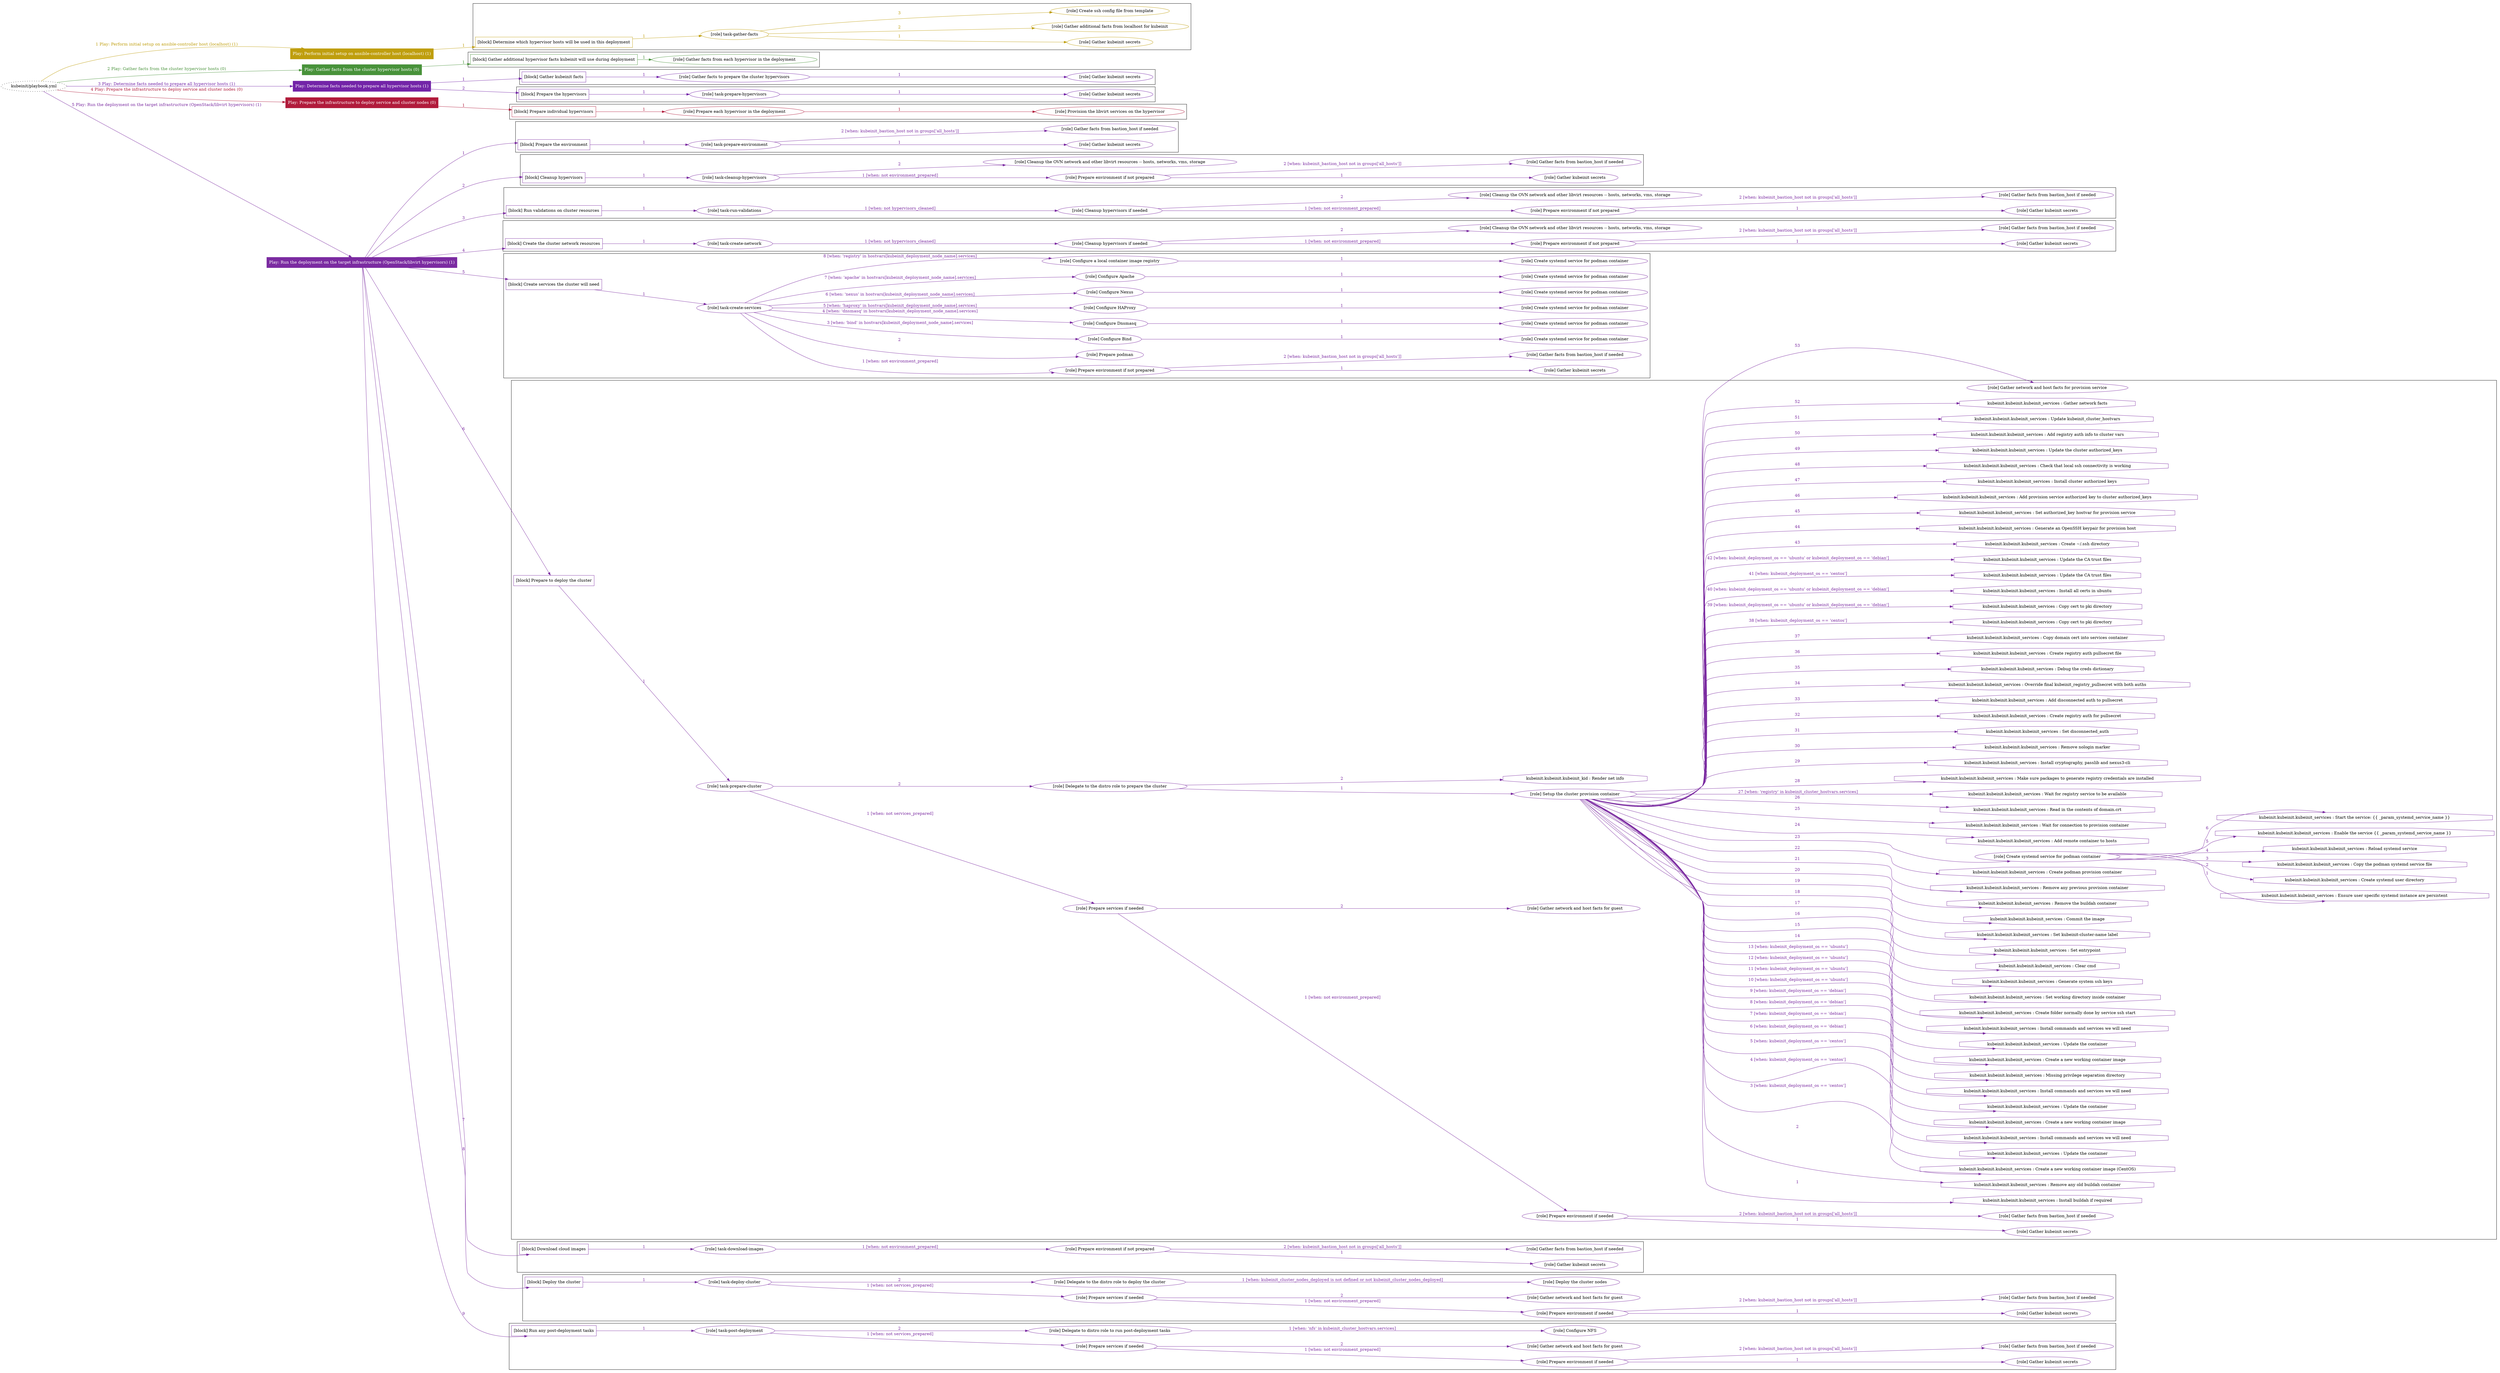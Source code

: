 digraph {
	graph [concentrate=true ordering=in rankdir=LR ratio=fill]
	edge [esep=5 sep=10]
	"kubeinit/playbook.yml" [URL="/home/runner/work/kubeinit/kubeinit/kubeinit/playbook.yml" id=playbook_a7d56680 style=dotted]
	"kubeinit/playbook.yml" -> play_3bbdf2ce [label="1 Play: Perform initial setup on ansible-controller host (localhost) (1)" color="#bf9e0d" fontcolor="#bf9e0d" id=edge_play_3bbdf2ce labeltooltip="1 Play: Perform initial setup on ansible-controller host (localhost) (1)" tooltip="1 Play: Perform initial setup on ansible-controller host (localhost) (1)"]
	subgraph "Play: Perform initial setup on ansible-controller host (localhost) (1)" {
		play_3bbdf2ce [label="Play: Perform initial setup on ansible-controller host (localhost) (1)" URL="/home/runner/work/kubeinit/kubeinit/kubeinit/playbook.yml" color="#bf9e0d" fontcolor="#ffffff" id=play_3bbdf2ce shape=box style=filled tooltip=localhost]
		play_3bbdf2ce -> block_18303ca6 [label=1 color="#bf9e0d" fontcolor="#bf9e0d" id=edge_block_18303ca6 labeltooltip=1 tooltip=1]
		subgraph cluster_block_18303ca6 {
			block_18303ca6 [label="[block] Determine which hypervisor hosts will be used in this deployment" URL="/home/runner/work/kubeinit/kubeinit/kubeinit/playbook.yml" color="#bf9e0d" id=block_18303ca6 labeltooltip="Determine which hypervisor hosts will be used in this deployment" shape=box tooltip="Determine which hypervisor hosts will be used in this deployment"]
			block_18303ca6 -> role_9639cb41 [label="1 " color="#bf9e0d" fontcolor="#bf9e0d" id=edge_role_9639cb41 labeltooltip="1 " tooltip="1 "]
			subgraph "task-gather-facts" {
				role_9639cb41 [label="[role] task-gather-facts" URL="/home/runner/work/kubeinit/kubeinit/kubeinit/playbook.yml" color="#bf9e0d" id=role_9639cb41 tooltip="task-gather-facts"]
				role_9639cb41 -> role_b4f69f3e [label="1 " color="#bf9e0d" fontcolor="#bf9e0d" id=edge_role_b4f69f3e labeltooltip="1 " tooltip="1 "]
				subgraph "Gather kubeinit secrets" {
					role_b4f69f3e [label="[role] Gather kubeinit secrets" URL="/home/runner/.ansible/collections/ansible_collections/kubeinit/kubeinit/roles/kubeinit_prepare/tasks/build_hypervisors_group.yml" color="#bf9e0d" id=role_b4f69f3e tooltip="Gather kubeinit secrets"]
				}
				role_9639cb41 -> role_8d93e18a [label="2 " color="#bf9e0d" fontcolor="#bf9e0d" id=edge_role_8d93e18a labeltooltip="2 " tooltip="2 "]
				subgraph "Gather additional facts from localhost for kubeinit" {
					role_8d93e18a [label="[role] Gather additional facts from localhost for kubeinit" URL="/home/runner/.ansible/collections/ansible_collections/kubeinit/kubeinit/roles/kubeinit_prepare/tasks/build_hypervisors_group.yml" color="#bf9e0d" id=role_8d93e18a tooltip="Gather additional facts from localhost for kubeinit"]
				}
				role_9639cb41 -> role_63d6be4a [label="3 " color="#bf9e0d" fontcolor="#bf9e0d" id=edge_role_63d6be4a labeltooltip="3 " tooltip="3 "]
				subgraph "Create ssh config file from template" {
					role_63d6be4a [label="[role] Create ssh config file from template" URL="/home/runner/.ansible/collections/ansible_collections/kubeinit/kubeinit/roles/kubeinit_prepare/tasks/build_hypervisors_group.yml" color="#bf9e0d" id=role_63d6be4a tooltip="Create ssh config file from template"]
				}
			}
		}
	}
	"kubeinit/playbook.yml" -> play_19965173 [label="2 Play: Gather facts from the cluster hypervisor hosts (0)" color="#48923a" fontcolor="#48923a" id=edge_play_19965173 labeltooltip="2 Play: Gather facts from the cluster hypervisor hosts (0)" tooltip="2 Play: Gather facts from the cluster hypervisor hosts (0)"]
	subgraph "Play: Gather facts from the cluster hypervisor hosts (0)" {
		play_19965173 [label="Play: Gather facts from the cluster hypervisor hosts (0)" URL="/home/runner/work/kubeinit/kubeinit/kubeinit/playbook.yml" color="#48923a" fontcolor="#ffffff" id=play_19965173 shape=box style=filled tooltip="Play: Gather facts from the cluster hypervisor hosts (0)"]
		play_19965173 -> block_e78bc039 [label=1 color="#48923a" fontcolor="#48923a" id=edge_block_e78bc039 labeltooltip=1 tooltip=1]
		subgraph cluster_block_e78bc039 {
			block_e78bc039 [label="[block] Gather additional hypervisor facts kubeinit will use during deployment" URL="/home/runner/work/kubeinit/kubeinit/kubeinit/playbook.yml" color="#48923a" id=block_e78bc039 labeltooltip="Gather additional hypervisor facts kubeinit will use during deployment" shape=box tooltip="Gather additional hypervisor facts kubeinit will use during deployment"]
			block_e78bc039 -> role_6fa6cb1d [label="1 " color="#48923a" fontcolor="#48923a" id=edge_role_6fa6cb1d labeltooltip="1 " tooltip="1 "]
			subgraph "Gather facts from each hypervisor in the deployment" {
				role_6fa6cb1d [label="[role] Gather facts from each hypervisor in the deployment" URL="/home/runner/work/kubeinit/kubeinit/kubeinit/playbook.yml" color="#48923a" id=role_6fa6cb1d tooltip="Gather facts from each hypervisor in the deployment"]
			}
		}
	}
	"kubeinit/playbook.yml" -> play_cb37469b [label="3 Play: Determine facts needed to prepare all hypervisor hosts (1)" color="#7324a8" fontcolor="#7324a8" id=edge_play_cb37469b labeltooltip="3 Play: Determine facts needed to prepare all hypervisor hosts (1)" tooltip="3 Play: Determine facts needed to prepare all hypervisor hosts (1)"]
	subgraph "Play: Determine facts needed to prepare all hypervisor hosts (1)" {
		play_cb37469b [label="Play: Determine facts needed to prepare all hypervisor hosts (1)" URL="/home/runner/work/kubeinit/kubeinit/kubeinit/playbook.yml" color="#7324a8" fontcolor="#ffffff" id=play_cb37469b shape=box style=filled tooltip=localhost]
		play_cb37469b -> block_33251fb2 [label=1 color="#7324a8" fontcolor="#7324a8" id=edge_block_33251fb2 labeltooltip=1 tooltip=1]
		subgraph cluster_block_33251fb2 {
			block_33251fb2 [label="[block] Gather kubeinit facts" URL="/home/runner/work/kubeinit/kubeinit/kubeinit/playbook.yml" color="#7324a8" id=block_33251fb2 labeltooltip="Gather kubeinit facts" shape=box tooltip="Gather kubeinit facts"]
			block_33251fb2 -> role_8b20bbd5 [label="1 " color="#7324a8" fontcolor="#7324a8" id=edge_role_8b20bbd5 labeltooltip="1 " tooltip="1 "]
			subgraph "Gather facts to prepare the cluster hypervisors" {
				role_8b20bbd5 [label="[role] Gather facts to prepare the cluster hypervisors" URL="/home/runner/work/kubeinit/kubeinit/kubeinit/playbook.yml" color="#7324a8" id=role_8b20bbd5 tooltip="Gather facts to prepare the cluster hypervisors"]
				role_8b20bbd5 -> role_a5aca74e [label="1 " color="#7324a8" fontcolor="#7324a8" id=edge_role_a5aca74e labeltooltip="1 " tooltip="1 "]
				subgraph "Gather kubeinit secrets" {
					role_a5aca74e [label="[role] Gather kubeinit secrets" URL="/home/runner/.ansible/collections/ansible_collections/kubeinit/kubeinit/roles/kubeinit_prepare/tasks/gather_kubeinit_facts.yml" color="#7324a8" id=role_a5aca74e tooltip="Gather kubeinit secrets"]
				}
			}
		}
		play_cb37469b -> block_a3871d60 [label=2 color="#7324a8" fontcolor="#7324a8" id=edge_block_a3871d60 labeltooltip=2 tooltip=2]
		subgraph cluster_block_a3871d60 {
			block_a3871d60 [label="[block] Prepare the hypervisors" URL="/home/runner/work/kubeinit/kubeinit/kubeinit/playbook.yml" color="#7324a8" id=block_a3871d60 labeltooltip="Prepare the hypervisors" shape=box tooltip="Prepare the hypervisors"]
			block_a3871d60 -> role_da51202e [label="1 " color="#7324a8" fontcolor="#7324a8" id=edge_role_da51202e labeltooltip="1 " tooltip="1 "]
			subgraph "task-prepare-hypervisors" {
				role_da51202e [label="[role] task-prepare-hypervisors" URL="/home/runner/work/kubeinit/kubeinit/kubeinit/playbook.yml" color="#7324a8" id=role_da51202e tooltip="task-prepare-hypervisors"]
				role_da51202e -> role_ae3f2aff [label="1 " color="#7324a8" fontcolor="#7324a8" id=edge_role_ae3f2aff labeltooltip="1 " tooltip="1 "]
				subgraph "Gather kubeinit secrets" {
					role_ae3f2aff [label="[role] Gather kubeinit secrets" URL="/home/runner/.ansible/collections/ansible_collections/kubeinit/kubeinit/roles/kubeinit_prepare/tasks/gather_kubeinit_facts.yml" color="#7324a8" id=role_ae3f2aff tooltip="Gather kubeinit secrets"]
				}
			}
		}
	}
	"kubeinit/playbook.yml" -> play_d91f5219 [label="4 Play: Prepare the infrastructure to deploy service and cluster nodes (0)" color="#b11b3b" fontcolor="#b11b3b" id=edge_play_d91f5219 labeltooltip="4 Play: Prepare the infrastructure to deploy service and cluster nodes (0)" tooltip="4 Play: Prepare the infrastructure to deploy service and cluster nodes (0)"]
	subgraph "Play: Prepare the infrastructure to deploy service and cluster nodes (0)" {
		play_d91f5219 [label="Play: Prepare the infrastructure to deploy service and cluster nodes (0)" URL="/home/runner/work/kubeinit/kubeinit/kubeinit/playbook.yml" color="#b11b3b" fontcolor="#ffffff" id=play_d91f5219 shape=box style=filled tooltip="Play: Prepare the infrastructure to deploy service and cluster nodes (0)"]
		play_d91f5219 -> block_4dd8a0b7 [label=1 color="#b11b3b" fontcolor="#b11b3b" id=edge_block_4dd8a0b7 labeltooltip=1 tooltip=1]
		subgraph cluster_block_4dd8a0b7 {
			block_4dd8a0b7 [label="[block] Prepare individual hypervisors" URL="/home/runner/work/kubeinit/kubeinit/kubeinit/playbook.yml" color="#b11b3b" id=block_4dd8a0b7 labeltooltip="Prepare individual hypervisors" shape=box tooltip="Prepare individual hypervisors"]
			block_4dd8a0b7 -> role_d7261305 [label="1 " color="#b11b3b" fontcolor="#b11b3b" id=edge_role_d7261305 labeltooltip="1 " tooltip="1 "]
			subgraph "Prepare each hypervisor in the deployment" {
				role_d7261305 [label="[role] Prepare each hypervisor in the deployment" URL="/home/runner/work/kubeinit/kubeinit/kubeinit/playbook.yml" color="#b11b3b" id=role_d7261305 tooltip="Prepare each hypervisor in the deployment"]
				role_d7261305 -> role_4388a1c4 [label="1 " color="#b11b3b" fontcolor="#b11b3b" id=edge_role_4388a1c4 labeltooltip="1 " tooltip="1 "]
				subgraph "Provision the libvirt services on the hypervisor" {
					role_4388a1c4 [label="[role] Provision the libvirt services on the hypervisor" URL="/home/runner/.ansible/collections/ansible_collections/kubeinit/kubeinit/roles/kubeinit_prepare/tasks/prepare_hypervisor.yml" color="#b11b3b" id=role_4388a1c4 tooltip="Provision the libvirt services on the hypervisor"]
				}
			}
		}
	}
	"kubeinit/playbook.yml" -> play_957dc17f [label="5 Play: Run the deployment on the target infrastructure (OpenStack/libvirt hypervisors) (1)" color="#7b2ba1" fontcolor="#7b2ba1" id=edge_play_957dc17f labeltooltip="5 Play: Run the deployment on the target infrastructure (OpenStack/libvirt hypervisors) (1)" tooltip="5 Play: Run the deployment on the target infrastructure (OpenStack/libvirt hypervisors) (1)"]
	subgraph "Play: Run the deployment on the target infrastructure (OpenStack/libvirt hypervisors) (1)" {
		play_957dc17f [label="Play: Run the deployment on the target infrastructure (OpenStack/libvirt hypervisors) (1)" URL="/home/runner/work/kubeinit/kubeinit/kubeinit/playbook.yml" color="#7b2ba1" fontcolor="#ffffff" id=play_957dc17f shape=box style=filled tooltip=localhost]
		play_957dc17f -> block_a891de57 [label=1 color="#7b2ba1" fontcolor="#7b2ba1" id=edge_block_a891de57 labeltooltip=1 tooltip=1]
		subgraph cluster_block_a891de57 {
			block_a891de57 [label="[block] Prepare the environment" URL="/home/runner/work/kubeinit/kubeinit/kubeinit/playbook.yml" color="#7b2ba1" id=block_a891de57 labeltooltip="Prepare the environment" shape=box tooltip="Prepare the environment"]
			block_a891de57 -> role_d5c9c80d [label="1 " color="#7b2ba1" fontcolor="#7b2ba1" id=edge_role_d5c9c80d labeltooltip="1 " tooltip="1 "]
			subgraph "task-prepare-environment" {
				role_d5c9c80d [label="[role] task-prepare-environment" URL="/home/runner/work/kubeinit/kubeinit/kubeinit/playbook.yml" color="#7b2ba1" id=role_d5c9c80d tooltip="task-prepare-environment"]
				role_d5c9c80d -> role_f4add096 [label="1 " color="#7b2ba1" fontcolor="#7b2ba1" id=edge_role_f4add096 labeltooltip="1 " tooltip="1 "]
				subgraph "Gather kubeinit secrets" {
					role_f4add096 [label="[role] Gather kubeinit secrets" URL="/home/runner/.ansible/collections/ansible_collections/kubeinit/kubeinit/roles/kubeinit_prepare/tasks/gather_kubeinit_facts.yml" color="#7b2ba1" id=role_f4add096 tooltip="Gather kubeinit secrets"]
				}
				role_d5c9c80d -> role_67c44f57 [label="2 [when: kubeinit_bastion_host not in groups['all_hosts']]" color="#7b2ba1" fontcolor="#7b2ba1" id=edge_role_67c44f57 labeltooltip="2 [when: kubeinit_bastion_host not in groups['all_hosts']]" tooltip="2 [when: kubeinit_bastion_host not in groups['all_hosts']]"]
				subgraph "Gather facts from bastion_host if needed" {
					role_67c44f57 [label="[role] Gather facts from bastion_host if needed" URL="/home/runner/.ansible/collections/ansible_collections/kubeinit/kubeinit/roles/kubeinit_prepare/tasks/main.yml" color="#7b2ba1" id=role_67c44f57 tooltip="Gather facts from bastion_host if needed"]
				}
			}
		}
		play_957dc17f -> block_af8b66be [label=2 color="#7b2ba1" fontcolor="#7b2ba1" id=edge_block_af8b66be labeltooltip=2 tooltip=2]
		subgraph cluster_block_af8b66be {
			block_af8b66be [label="[block] Cleanup hypervisors" URL="/home/runner/work/kubeinit/kubeinit/kubeinit/playbook.yml" color="#7b2ba1" id=block_af8b66be labeltooltip="Cleanup hypervisors" shape=box tooltip="Cleanup hypervisors"]
			block_af8b66be -> role_658a8d38 [label="1 " color="#7b2ba1" fontcolor="#7b2ba1" id=edge_role_658a8d38 labeltooltip="1 " tooltip="1 "]
			subgraph "task-cleanup-hypervisors" {
				role_658a8d38 [label="[role] task-cleanup-hypervisors" URL="/home/runner/work/kubeinit/kubeinit/kubeinit/playbook.yml" color="#7b2ba1" id=role_658a8d38 tooltip="task-cleanup-hypervisors"]
				role_658a8d38 -> role_452a9ebc [label="1 [when: not environment_prepared]" color="#7b2ba1" fontcolor="#7b2ba1" id=edge_role_452a9ebc labeltooltip="1 [when: not environment_prepared]" tooltip="1 [when: not environment_prepared]"]
				subgraph "Prepare environment if not prepared" {
					role_452a9ebc [label="[role] Prepare environment if not prepared" URL="/home/runner/.ansible/collections/ansible_collections/kubeinit/kubeinit/roles/kubeinit_libvirt/tasks/cleanup_hypervisors.yml" color="#7b2ba1" id=role_452a9ebc tooltip="Prepare environment if not prepared"]
					role_452a9ebc -> role_b8023492 [label="1 " color="#7b2ba1" fontcolor="#7b2ba1" id=edge_role_b8023492 labeltooltip="1 " tooltip="1 "]
					subgraph "Gather kubeinit secrets" {
						role_b8023492 [label="[role] Gather kubeinit secrets" URL="/home/runner/.ansible/collections/ansible_collections/kubeinit/kubeinit/roles/kubeinit_prepare/tasks/gather_kubeinit_facts.yml" color="#7b2ba1" id=role_b8023492 tooltip="Gather kubeinit secrets"]
					}
					role_452a9ebc -> role_7b1cb33f [label="2 [when: kubeinit_bastion_host not in groups['all_hosts']]" color="#7b2ba1" fontcolor="#7b2ba1" id=edge_role_7b1cb33f labeltooltip="2 [when: kubeinit_bastion_host not in groups['all_hosts']]" tooltip="2 [when: kubeinit_bastion_host not in groups['all_hosts']]"]
					subgraph "Gather facts from bastion_host if needed" {
						role_7b1cb33f [label="[role] Gather facts from bastion_host if needed" URL="/home/runner/.ansible/collections/ansible_collections/kubeinit/kubeinit/roles/kubeinit_prepare/tasks/main.yml" color="#7b2ba1" id=role_7b1cb33f tooltip="Gather facts from bastion_host if needed"]
					}
				}
				role_658a8d38 -> role_c5c83033 [label="2 " color="#7b2ba1" fontcolor="#7b2ba1" id=edge_role_c5c83033 labeltooltip="2 " tooltip="2 "]
				subgraph "Cleanup the OVN network and other libvirt resources -- hosts, networks, vms, storage" {
					role_c5c83033 [label="[role] Cleanup the OVN network and other libvirt resources -- hosts, networks, vms, storage" URL="/home/runner/.ansible/collections/ansible_collections/kubeinit/kubeinit/roles/kubeinit_libvirt/tasks/cleanup_hypervisors.yml" color="#7b2ba1" id=role_c5c83033 tooltip="Cleanup the OVN network and other libvirt resources -- hosts, networks, vms, storage"]
				}
			}
		}
		play_957dc17f -> block_c2e125ba [label=3 color="#7b2ba1" fontcolor="#7b2ba1" id=edge_block_c2e125ba labeltooltip=3 tooltip=3]
		subgraph cluster_block_c2e125ba {
			block_c2e125ba [label="[block] Run validations on cluster resources" URL="/home/runner/work/kubeinit/kubeinit/kubeinit/playbook.yml" color="#7b2ba1" id=block_c2e125ba labeltooltip="Run validations on cluster resources" shape=box tooltip="Run validations on cluster resources"]
			block_c2e125ba -> role_c6a3f111 [label="1 " color="#7b2ba1" fontcolor="#7b2ba1" id=edge_role_c6a3f111 labeltooltip="1 " tooltip="1 "]
			subgraph "task-run-validations" {
				role_c6a3f111 [label="[role] task-run-validations" URL="/home/runner/work/kubeinit/kubeinit/kubeinit/playbook.yml" color="#7b2ba1" id=role_c6a3f111 tooltip="task-run-validations"]
				role_c6a3f111 -> role_197639ea [label="1 [when: not hypervisors_cleaned]" color="#7b2ba1" fontcolor="#7b2ba1" id=edge_role_197639ea labeltooltip="1 [when: not hypervisors_cleaned]" tooltip="1 [when: not hypervisors_cleaned]"]
				subgraph "Cleanup hypervisors if needed" {
					role_197639ea [label="[role] Cleanup hypervisors if needed" URL="/home/runner/.ansible/collections/ansible_collections/kubeinit/kubeinit/roles/kubeinit_validations/tasks/main.yml" color="#7b2ba1" id=role_197639ea tooltip="Cleanup hypervisors if needed"]
					role_197639ea -> role_33760684 [label="1 [when: not environment_prepared]" color="#7b2ba1" fontcolor="#7b2ba1" id=edge_role_33760684 labeltooltip="1 [when: not environment_prepared]" tooltip="1 [when: not environment_prepared]"]
					subgraph "Prepare environment if not prepared" {
						role_33760684 [label="[role] Prepare environment if not prepared" URL="/home/runner/.ansible/collections/ansible_collections/kubeinit/kubeinit/roles/kubeinit_libvirt/tasks/cleanup_hypervisors.yml" color="#7b2ba1" id=role_33760684 tooltip="Prepare environment if not prepared"]
						role_33760684 -> role_cc9a4864 [label="1 " color="#7b2ba1" fontcolor="#7b2ba1" id=edge_role_cc9a4864 labeltooltip="1 " tooltip="1 "]
						subgraph "Gather kubeinit secrets" {
							role_cc9a4864 [label="[role] Gather kubeinit secrets" URL="/home/runner/.ansible/collections/ansible_collections/kubeinit/kubeinit/roles/kubeinit_prepare/tasks/gather_kubeinit_facts.yml" color="#7b2ba1" id=role_cc9a4864 tooltip="Gather kubeinit secrets"]
						}
						role_33760684 -> role_8ad4ec18 [label="2 [when: kubeinit_bastion_host not in groups['all_hosts']]" color="#7b2ba1" fontcolor="#7b2ba1" id=edge_role_8ad4ec18 labeltooltip="2 [when: kubeinit_bastion_host not in groups['all_hosts']]" tooltip="2 [when: kubeinit_bastion_host not in groups['all_hosts']]"]
						subgraph "Gather facts from bastion_host if needed" {
							role_8ad4ec18 [label="[role] Gather facts from bastion_host if needed" URL="/home/runner/.ansible/collections/ansible_collections/kubeinit/kubeinit/roles/kubeinit_prepare/tasks/main.yml" color="#7b2ba1" id=role_8ad4ec18 tooltip="Gather facts from bastion_host if needed"]
						}
					}
					role_197639ea -> role_c3df607b [label="2 " color="#7b2ba1" fontcolor="#7b2ba1" id=edge_role_c3df607b labeltooltip="2 " tooltip="2 "]
					subgraph "Cleanup the OVN network and other libvirt resources -- hosts, networks, vms, storage" {
						role_c3df607b [label="[role] Cleanup the OVN network and other libvirt resources -- hosts, networks, vms, storage" URL="/home/runner/.ansible/collections/ansible_collections/kubeinit/kubeinit/roles/kubeinit_libvirt/tasks/cleanup_hypervisors.yml" color="#7b2ba1" id=role_c3df607b tooltip="Cleanup the OVN network and other libvirt resources -- hosts, networks, vms, storage"]
					}
				}
			}
		}
		play_957dc17f -> block_87aec448 [label=4 color="#7b2ba1" fontcolor="#7b2ba1" id=edge_block_87aec448 labeltooltip=4 tooltip=4]
		subgraph cluster_block_87aec448 {
			block_87aec448 [label="[block] Create the cluster network resources" URL="/home/runner/work/kubeinit/kubeinit/kubeinit/playbook.yml" color="#7b2ba1" id=block_87aec448 labeltooltip="Create the cluster network resources" shape=box tooltip="Create the cluster network resources"]
			block_87aec448 -> role_4d2e8ea4 [label="1 " color="#7b2ba1" fontcolor="#7b2ba1" id=edge_role_4d2e8ea4 labeltooltip="1 " tooltip="1 "]
			subgraph "task-create-network" {
				role_4d2e8ea4 [label="[role] task-create-network" URL="/home/runner/work/kubeinit/kubeinit/kubeinit/playbook.yml" color="#7b2ba1" id=role_4d2e8ea4 tooltip="task-create-network"]
				role_4d2e8ea4 -> role_c870fc5b [label="1 [when: not hypervisors_cleaned]" color="#7b2ba1" fontcolor="#7b2ba1" id=edge_role_c870fc5b labeltooltip="1 [when: not hypervisors_cleaned]" tooltip="1 [when: not hypervisors_cleaned]"]
				subgraph "Cleanup hypervisors if needed" {
					role_c870fc5b [label="[role] Cleanup hypervisors if needed" URL="/home/runner/.ansible/collections/ansible_collections/kubeinit/kubeinit/roles/kubeinit_libvirt/tasks/create_network.yml" color="#7b2ba1" id=role_c870fc5b tooltip="Cleanup hypervisors if needed"]
					role_c870fc5b -> role_b0d1a13c [label="1 [when: not environment_prepared]" color="#7b2ba1" fontcolor="#7b2ba1" id=edge_role_b0d1a13c labeltooltip="1 [when: not environment_prepared]" tooltip="1 [when: not environment_prepared]"]
					subgraph "Prepare environment if not prepared" {
						role_b0d1a13c [label="[role] Prepare environment if not prepared" URL="/home/runner/.ansible/collections/ansible_collections/kubeinit/kubeinit/roles/kubeinit_libvirt/tasks/cleanup_hypervisors.yml" color="#7b2ba1" id=role_b0d1a13c tooltip="Prepare environment if not prepared"]
						role_b0d1a13c -> role_1121251c [label="1 " color="#7b2ba1" fontcolor="#7b2ba1" id=edge_role_1121251c labeltooltip="1 " tooltip="1 "]
						subgraph "Gather kubeinit secrets" {
							role_1121251c [label="[role] Gather kubeinit secrets" URL="/home/runner/.ansible/collections/ansible_collections/kubeinit/kubeinit/roles/kubeinit_prepare/tasks/gather_kubeinit_facts.yml" color="#7b2ba1" id=role_1121251c tooltip="Gather kubeinit secrets"]
						}
						role_b0d1a13c -> role_f90ba550 [label="2 [when: kubeinit_bastion_host not in groups['all_hosts']]" color="#7b2ba1" fontcolor="#7b2ba1" id=edge_role_f90ba550 labeltooltip="2 [when: kubeinit_bastion_host not in groups['all_hosts']]" tooltip="2 [when: kubeinit_bastion_host not in groups['all_hosts']]"]
						subgraph "Gather facts from bastion_host if needed" {
							role_f90ba550 [label="[role] Gather facts from bastion_host if needed" URL="/home/runner/.ansible/collections/ansible_collections/kubeinit/kubeinit/roles/kubeinit_prepare/tasks/main.yml" color="#7b2ba1" id=role_f90ba550 tooltip="Gather facts from bastion_host if needed"]
						}
					}
					role_c870fc5b -> role_24308629 [label="2 " color="#7b2ba1" fontcolor="#7b2ba1" id=edge_role_24308629 labeltooltip="2 " tooltip="2 "]
					subgraph "Cleanup the OVN network and other libvirt resources -- hosts, networks, vms, storage" {
						role_24308629 [label="[role] Cleanup the OVN network and other libvirt resources -- hosts, networks, vms, storage" URL="/home/runner/.ansible/collections/ansible_collections/kubeinit/kubeinit/roles/kubeinit_libvirt/tasks/cleanup_hypervisors.yml" color="#7b2ba1" id=role_24308629 tooltip="Cleanup the OVN network and other libvirt resources -- hosts, networks, vms, storage"]
					}
				}
			}
		}
		play_957dc17f -> block_63fad2b0 [label=5 color="#7b2ba1" fontcolor="#7b2ba1" id=edge_block_63fad2b0 labeltooltip=5 tooltip=5]
		subgraph cluster_block_63fad2b0 {
			block_63fad2b0 [label="[block] Create services the cluster will need" URL="/home/runner/work/kubeinit/kubeinit/kubeinit/playbook.yml" color="#7b2ba1" id=block_63fad2b0 labeltooltip="Create services the cluster will need" shape=box tooltip="Create services the cluster will need"]
			block_63fad2b0 -> role_c7f32fba [label="1 " color="#7b2ba1" fontcolor="#7b2ba1" id=edge_role_c7f32fba labeltooltip="1 " tooltip="1 "]
			subgraph "task-create-services" {
				role_c7f32fba [label="[role] task-create-services" URL="/home/runner/work/kubeinit/kubeinit/kubeinit/playbook.yml" color="#7b2ba1" id=role_c7f32fba tooltip="task-create-services"]
				role_c7f32fba -> role_bddaa5c7 [label="1 [when: not environment_prepared]" color="#7b2ba1" fontcolor="#7b2ba1" id=edge_role_bddaa5c7 labeltooltip="1 [when: not environment_prepared]" tooltip="1 [when: not environment_prepared]"]
				subgraph "Prepare environment if not prepared" {
					role_bddaa5c7 [label="[role] Prepare environment if not prepared" URL="/home/runner/.ansible/collections/ansible_collections/kubeinit/kubeinit/roles/kubeinit_services/tasks/main.yml" color="#7b2ba1" id=role_bddaa5c7 tooltip="Prepare environment if not prepared"]
					role_bddaa5c7 -> role_337514ea [label="1 " color="#7b2ba1" fontcolor="#7b2ba1" id=edge_role_337514ea labeltooltip="1 " tooltip="1 "]
					subgraph "Gather kubeinit secrets" {
						role_337514ea [label="[role] Gather kubeinit secrets" URL="/home/runner/.ansible/collections/ansible_collections/kubeinit/kubeinit/roles/kubeinit_prepare/tasks/gather_kubeinit_facts.yml" color="#7b2ba1" id=role_337514ea tooltip="Gather kubeinit secrets"]
					}
					role_bddaa5c7 -> role_5f360240 [label="2 [when: kubeinit_bastion_host not in groups['all_hosts']]" color="#7b2ba1" fontcolor="#7b2ba1" id=edge_role_5f360240 labeltooltip="2 [when: kubeinit_bastion_host not in groups['all_hosts']]" tooltip="2 [when: kubeinit_bastion_host not in groups['all_hosts']]"]
					subgraph "Gather facts from bastion_host if needed" {
						role_5f360240 [label="[role] Gather facts from bastion_host if needed" URL="/home/runner/.ansible/collections/ansible_collections/kubeinit/kubeinit/roles/kubeinit_prepare/tasks/main.yml" color="#7b2ba1" id=role_5f360240 tooltip="Gather facts from bastion_host if needed"]
					}
				}
				role_c7f32fba -> role_06765c52 [label="2 " color="#7b2ba1" fontcolor="#7b2ba1" id=edge_role_06765c52 labeltooltip="2 " tooltip="2 "]
				subgraph "Prepare podman" {
					role_06765c52 [label="[role] Prepare podman" URL="/home/runner/.ansible/collections/ansible_collections/kubeinit/kubeinit/roles/kubeinit_services/tasks/00_create_service_pod.yml" color="#7b2ba1" id=role_06765c52 tooltip="Prepare podman"]
				}
				role_c7f32fba -> role_8155ac21 [label="3 [when: 'bind' in hostvars[kubeinit_deployment_node_name].services]" color="#7b2ba1" fontcolor="#7b2ba1" id=edge_role_8155ac21 labeltooltip="3 [when: 'bind' in hostvars[kubeinit_deployment_node_name].services]" tooltip="3 [when: 'bind' in hostvars[kubeinit_deployment_node_name].services]"]
				subgraph "Configure Bind" {
					role_8155ac21 [label="[role] Configure Bind" URL="/home/runner/.ansible/collections/ansible_collections/kubeinit/kubeinit/roles/kubeinit_services/tasks/start_services_containers.yml" color="#7b2ba1" id=role_8155ac21 tooltip="Configure Bind"]
					role_8155ac21 -> role_a208996f [label="1 " color="#7b2ba1" fontcolor="#7b2ba1" id=edge_role_a208996f labeltooltip="1 " tooltip="1 "]
					subgraph "Create systemd service for podman container" {
						role_a208996f [label="[role] Create systemd service for podman container" URL="/home/runner/.ansible/collections/ansible_collections/kubeinit/kubeinit/roles/kubeinit_bind/tasks/main.yml" color="#7b2ba1" id=role_a208996f tooltip="Create systemd service for podman container"]
					}
				}
				role_c7f32fba -> role_2dcc04d2 [label="4 [when: 'dnsmasq' in hostvars[kubeinit_deployment_node_name].services]" color="#7b2ba1" fontcolor="#7b2ba1" id=edge_role_2dcc04d2 labeltooltip="4 [when: 'dnsmasq' in hostvars[kubeinit_deployment_node_name].services]" tooltip="4 [when: 'dnsmasq' in hostvars[kubeinit_deployment_node_name].services]"]
				subgraph "Configure Dnsmasq" {
					role_2dcc04d2 [label="[role] Configure Dnsmasq" URL="/home/runner/.ansible/collections/ansible_collections/kubeinit/kubeinit/roles/kubeinit_services/tasks/start_services_containers.yml" color="#7b2ba1" id=role_2dcc04d2 tooltip="Configure Dnsmasq"]
					role_2dcc04d2 -> role_047180d2 [label="1 " color="#7b2ba1" fontcolor="#7b2ba1" id=edge_role_047180d2 labeltooltip="1 " tooltip="1 "]
					subgraph "Create systemd service for podman container" {
						role_047180d2 [label="[role] Create systemd service for podman container" URL="/home/runner/.ansible/collections/ansible_collections/kubeinit/kubeinit/roles/kubeinit_dnsmasq/tasks/main.yml" color="#7b2ba1" id=role_047180d2 tooltip="Create systemd service for podman container"]
					}
				}
				role_c7f32fba -> role_c7c7c60d [label="5 [when: 'haproxy' in hostvars[kubeinit_deployment_node_name].services]" color="#7b2ba1" fontcolor="#7b2ba1" id=edge_role_c7c7c60d labeltooltip="5 [when: 'haproxy' in hostvars[kubeinit_deployment_node_name].services]" tooltip="5 [when: 'haproxy' in hostvars[kubeinit_deployment_node_name].services]"]
				subgraph "Configure HAProxy" {
					role_c7c7c60d [label="[role] Configure HAProxy" URL="/home/runner/.ansible/collections/ansible_collections/kubeinit/kubeinit/roles/kubeinit_services/tasks/start_services_containers.yml" color="#7b2ba1" id=role_c7c7c60d tooltip="Configure HAProxy"]
					role_c7c7c60d -> role_bf23f6f4 [label="1 " color="#7b2ba1" fontcolor="#7b2ba1" id=edge_role_bf23f6f4 labeltooltip="1 " tooltip="1 "]
					subgraph "Create systemd service for podman container" {
						role_bf23f6f4 [label="[role] Create systemd service for podman container" URL="/home/runner/.ansible/collections/ansible_collections/kubeinit/kubeinit/roles/kubeinit_haproxy/tasks/main.yml" color="#7b2ba1" id=role_bf23f6f4 tooltip="Create systemd service for podman container"]
					}
				}
				role_c7f32fba -> role_322379d9 [label="6 [when: 'nexus' in hostvars[kubeinit_deployment_node_name].services]" color="#7b2ba1" fontcolor="#7b2ba1" id=edge_role_322379d9 labeltooltip="6 [when: 'nexus' in hostvars[kubeinit_deployment_node_name].services]" tooltip="6 [when: 'nexus' in hostvars[kubeinit_deployment_node_name].services]"]
				subgraph "Configure Nexus" {
					role_322379d9 [label="[role] Configure Nexus" URL="/home/runner/.ansible/collections/ansible_collections/kubeinit/kubeinit/roles/kubeinit_services/tasks/start_services_containers.yml" color="#7b2ba1" id=role_322379d9 tooltip="Configure Nexus"]
					role_322379d9 -> role_65841e37 [label="1 " color="#7b2ba1" fontcolor="#7b2ba1" id=edge_role_65841e37 labeltooltip="1 " tooltip="1 "]
					subgraph "Create systemd service for podman container" {
						role_65841e37 [label="[role] Create systemd service for podman container" URL="/home/runner/.ansible/collections/ansible_collections/kubeinit/kubeinit/roles/kubeinit_nexus/tasks/main.yml" color="#7b2ba1" id=role_65841e37 tooltip="Create systemd service for podman container"]
					}
				}
				role_c7f32fba -> role_c158bcc6 [label="7 [when: 'apache' in hostvars[kubeinit_deployment_node_name].services]" color="#7b2ba1" fontcolor="#7b2ba1" id=edge_role_c158bcc6 labeltooltip="7 [when: 'apache' in hostvars[kubeinit_deployment_node_name].services]" tooltip="7 [when: 'apache' in hostvars[kubeinit_deployment_node_name].services]"]
				subgraph "Configure Apache" {
					role_c158bcc6 [label="[role] Configure Apache" URL="/home/runner/.ansible/collections/ansible_collections/kubeinit/kubeinit/roles/kubeinit_services/tasks/start_services_containers.yml" color="#7b2ba1" id=role_c158bcc6 tooltip="Configure Apache"]
					role_c158bcc6 -> role_653ac235 [label="1 " color="#7b2ba1" fontcolor="#7b2ba1" id=edge_role_653ac235 labeltooltip="1 " tooltip="1 "]
					subgraph "Create systemd service for podman container" {
						role_653ac235 [label="[role] Create systemd service for podman container" URL="/home/runner/.ansible/collections/ansible_collections/kubeinit/kubeinit/roles/kubeinit_apache/tasks/main.yml" color="#7b2ba1" id=role_653ac235 tooltip="Create systemd service for podman container"]
					}
				}
				role_c7f32fba -> role_01364c48 [label="8 [when: 'registry' in hostvars[kubeinit_deployment_node_name].services]" color="#7b2ba1" fontcolor="#7b2ba1" id=edge_role_01364c48 labeltooltip="8 [when: 'registry' in hostvars[kubeinit_deployment_node_name].services]" tooltip="8 [when: 'registry' in hostvars[kubeinit_deployment_node_name].services]"]
				subgraph "Configure a local container image registry" {
					role_01364c48 [label="[role] Configure a local container image registry" URL="/home/runner/.ansible/collections/ansible_collections/kubeinit/kubeinit/roles/kubeinit_services/tasks/start_services_containers.yml" color="#7b2ba1" id=role_01364c48 tooltip="Configure a local container image registry"]
					role_01364c48 -> role_a879a07c [label="1 " color="#7b2ba1" fontcolor="#7b2ba1" id=edge_role_a879a07c labeltooltip="1 " tooltip="1 "]
					subgraph "Create systemd service for podman container" {
						role_a879a07c [label="[role] Create systemd service for podman container" URL="/home/runner/.ansible/collections/ansible_collections/kubeinit/kubeinit/roles/kubeinit_registry/tasks/main.yml" color="#7b2ba1" id=role_a879a07c tooltip="Create systemd service for podman container"]
					}
				}
			}
		}
		play_957dc17f -> block_d0433ee3 [label=6 color="#7b2ba1" fontcolor="#7b2ba1" id=edge_block_d0433ee3 labeltooltip=6 tooltip=6]
		subgraph cluster_block_d0433ee3 {
			block_d0433ee3 [label="[block] Prepare to deploy the cluster" URL="/home/runner/work/kubeinit/kubeinit/kubeinit/playbook.yml" color="#7b2ba1" id=block_d0433ee3 labeltooltip="Prepare to deploy the cluster" shape=box tooltip="Prepare to deploy the cluster"]
			block_d0433ee3 -> role_a2ff7db7 [label="1 " color="#7b2ba1" fontcolor="#7b2ba1" id=edge_role_a2ff7db7 labeltooltip="1 " tooltip="1 "]
			subgraph "task-prepare-cluster" {
				role_a2ff7db7 [label="[role] task-prepare-cluster" URL="/home/runner/work/kubeinit/kubeinit/kubeinit/playbook.yml" color="#7b2ba1" id=role_a2ff7db7 tooltip="task-prepare-cluster"]
				role_a2ff7db7 -> role_e18318c3 [label="1 [when: not services_prepared]" color="#7b2ba1" fontcolor="#7b2ba1" id=edge_role_e18318c3 labeltooltip="1 [when: not services_prepared]" tooltip="1 [when: not services_prepared]"]
				subgraph "Prepare services if needed" {
					role_e18318c3 [label="[role] Prepare services if needed" URL="/home/runner/.ansible/collections/ansible_collections/kubeinit/kubeinit/roles/kubeinit_prepare/tasks/prepare_cluster.yml" color="#7b2ba1" id=role_e18318c3 tooltip="Prepare services if needed"]
					role_e18318c3 -> role_ca3942dc [label="1 [when: not environment_prepared]" color="#7b2ba1" fontcolor="#7b2ba1" id=edge_role_ca3942dc labeltooltip="1 [when: not environment_prepared]" tooltip="1 [when: not environment_prepared]"]
					subgraph "Prepare environment if needed" {
						role_ca3942dc [label="[role] Prepare environment if needed" URL="/home/runner/.ansible/collections/ansible_collections/kubeinit/kubeinit/roles/kubeinit_services/tasks/prepare_services.yml" color="#7b2ba1" id=role_ca3942dc tooltip="Prepare environment if needed"]
						role_ca3942dc -> role_162f1526 [label="1 " color="#7b2ba1" fontcolor="#7b2ba1" id=edge_role_162f1526 labeltooltip="1 " tooltip="1 "]
						subgraph "Gather kubeinit secrets" {
							role_162f1526 [label="[role] Gather kubeinit secrets" URL="/home/runner/.ansible/collections/ansible_collections/kubeinit/kubeinit/roles/kubeinit_prepare/tasks/gather_kubeinit_facts.yml" color="#7b2ba1" id=role_162f1526 tooltip="Gather kubeinit secrets"]
						}
						role_ca3942dc -> role_90fbc824 [label="2 [when: kubeinit_bastion_host not in groups['all_hosts']]" color="#7b2ba1" fontcolor="#7b2ba1" id=edge_role_90fbc824 labeltooltip="2 [when: kubeinit_bastion_host not in groups['all_hosts']]" tooltip="2 [when: kubeinit_bastion_host not in groups['all_hosts']]"]
						subgraph "Gather facts from bastion_host if needed" {
							role_90fbc824 [label="[role] Gather facts from bastion_host if needed" URL="/home/runner/.ansible/collections/ansible_collections/kubeinit/kubeinit/roles/kubeinit_prepare/tasks/main.yml" color="#7b2ba1" id=role_90fbc824 tooltip="Gather facts from bastion_host if needed"]
						}
					}
					role_e18318c3 -> role_88eab467 [label="2 " color="#7b2ba1" fontcolor="#7b2ba1" id=edge_role_88eab467 labeltooltip="2 " tooltip="2 "]
					subgraph "Gather network and host facts for guest" {
						role_88eab467 [label="[role] Gather network and host facts for guest" URL="/home/runner/.ansible/collections/ansible_collections/kubeinit/kubeinit/roles/kubeinit_services/tasks/prepare_services.yml" color="#7b2ba1" id=role_88eab467 tooltip="Gather network and host facts for guest"]
					}
				}
				role_a2ff7db7 -> role_8fb2e667 [label="2 " color="#7b2ba1" fontcolor="#7b2ba1" id=edge_role_8fb2e667 labeltooltip="2 " tooltip="2 "]
				subgraph "Delegate to the distro role to prepare the cluster" {
					role_8fb2e667 [label="[role] Delegate to the distro role to prepare the cluster" URL="/home/runner/.ansible/collections/ansible_collections/kubeinit/kubeinit/roles/kubeinit_prepare/tasks/prepare_cluster.yml" color="#7b2ba1" id=role_8fb2e667 tooltip="Delegate to the distro role to prepare the cluster"]
					role_8fb2e667 -> role_1e26a1cd [label="1 " color="#7b2ba1" fontcolor="#7b2ba1" id=edge_role_1e26a1cd labeltooltip="1 " tooltip="1 "]
					subgraph "Setup the cluster provision container" {
						role_1e26a1cd [label="[role] Setup the cluster provision container" URL="/home/runner/.ansible/collections/ansible_collections/kubeinit/kubeinit/roles/kubeinit_kid/tasks/prepare_cluster.yml" color="#7b2ba1" id=role_1e26a1cd tooltip="Setup the cluster provision container"]
						task_f9e1186a [label="kubeinit.kubeinit.kubeinit_services : Install buildah if required" URL="/home/runner/.ansible/collections/ansible_collections/kubeinit/kubeinit/roles/kubeinit_services/tasks/create_provision_container.yml" color="#7b2ba1" id=task_f9e1186a shape=octagon tooltip="kubeinit.kubeinit.kubeinit_services : Install buildah if required"]
						role_1e26a1cd -> task_f9e1186a [label="1 " color="#7b2ba1" fontcolor="#7b2ba1" id=edge_task_f9e1186a labeltooltip="1 " tooltip="1 "]
						task_47051cf5 [label="kubeinit.kubeinit.kubeinit_services : Remove any old buildah container" URL="/home/runner/.ansible/collections/ansible_collections/kubeinit/kubeinit/roles/kubeinit_services/tasks/create_provision_container.yml" color="#7b2ba1" id=task_47051cf5 shape=octagon tooltip="kubeinit.kubeinit.kubeinit_services : Remove any old buildah container"]
						role_1e26a1cd -> task_47051cf5 [label="2 " color="#7b2ba1" fontcolor="#7b2ba1" id=edge_task_47051cf5 labeltooltip="2 " tooltip="2 "]
						task_1fd30632 [label="kubeinit.kubeinit.kubeinit_services : Create a new working container image (CentOS)" URL="/home/runner/.ansible/collections/ansible_collections/kubeinit/kubeinit/roles/kubeinit_services/tasks/create_provision_container.yml" color="#7b2ba1" id=task_1fd30632 shape=octagon tooltip="kubeinit.kubeinit.kubeinit_services : Create a new working container image (CentOS)"]
						role_1e26a1cd -> task_1fd30632 [label="3 [when: kubeinit_deployment_os == 'centos']" color="#7b2ba1" fontcolor="#7b2ba1" id=edge_task_1fd30632 labeltooltip="3 [when: kubeinit_deployment_os == 'centos']" tooltip="3 [when: kubeinit_deployment_os == 'centos']"]
						task_a200c371 [label="kubeinit.kubeinit.kubeinit_services : Update the container" URL="/home/runner/.ansible/collections/ansible_collections/kubeinit/kubeinit/roles/kubeinit_services/tasks/create_provision_container.yml" color="#7b2ba1" id=task_a200c371 shape=octagon tooltip="kubeinit.kubeinit.kubeinit_services : Update the container"]
						role_1e26a1cd -> task_a200c371 [label="4 [when: kubeinit_deployment_os == 'centos']" color="#7b2ba1" fontcolor="#7b2ba1" id=edge_task_a200c371 labeltooltip="4 [when: kubeinit_deployment_os == 'centos']" tooltip="4 [when: kubeinit_deployment_os == 'centos']"]
						task_926c6ba1 [label="kubeinit.kubeinit.kubeinit_services : Install commands and services we will need" URL="/home/runner/.ansible/collections/ansible_collections/kubeinit/kubeinit/roles/kubeinit_services/tasks/create_provision_container.yml" color="#7b2ba1" id=task_926c6ba1 shape=octagon tooltip="kubeinit.kubeinit.kubeinit_services : Install commands and services we will need"]
						role_1e26a1cd -> task_926c6ba1 [label="5 [when: kubeinit_deployment_os == 'centos']" color="#7b2ba1" fontcolor="#7b2ba1" id=edge_task_926c6ba1 labeltooltip="5 [when: kubeinit_deployment_os == 'centos']" tooltip="5 [when: kubeinit_deployment_os == 'centos']"]
						task_dc868119 [label="kubeinit.kubeinit.kubeinit_services : Create a new working container image" URL="/home/runner/.ansible/collections/ansible_collections/kubeinit/kubeinit/roles/kubeinit_services/tasks/create_provision_container.yml" color="#7b2ba1" id=task_dc868119 shape=octagon tooltip="kubeinit.kubeinit.kubeinit_services : Create a new working container image"]
						role_1e26a1cd -> task_dc868119 [label="6 [when: kubeinit_deployment_os == 'debian']" color="#7b2ba1" fontcolor="#7b2ba1" id=edge_task_dc868119 labeltooltip="6 [when: kubeinit_deployment_os == 'debian']" tooltip="6 [when: kubeinit_deployment_os == 'debian']"]
						task_1638fd78 [label="kubeinit.kubeinit.kubeinit_services : Update the container" URL="/home/runner/.ansible/collections/ansible_collections/kubeinit/kubeinit/roles/kubeinit_services/tasks/create_provision_container.yml" color="#7b2ba1" id=task_1638fd78 shape=octagon tooltip="kubeinit.kubeinit.kubeinit_services : Update the container"]
						role_1e26a1cd -> task_1638fd78 [label="7 [when: kubeinit_deployment_os == 'debian']" color="#7b2ba1" fontcolor="#7b2ba1" id=edge_task_1638fd78 labeltooltip="7 [when: kubeinit_deployment_os == 'debian']" tooltip="7 [when: kubeinit_deployment_os == 'debian']"]
						task_8df36f75 [label="kubeinit.kubeinit.kubeinit_services : Install commands and services we will need" URL="/home/runner/.ansible/collections/ansible_collections/kubeinit/kubeinit/roles/kubeinit_services/tasks/create_provision_container.yml" color="#7b2ba1" id=task_8df36f75 shape=octagon tooltip="kubeinit.kubeinit.kubeinit_services : Install commands and services we will need"]
						role_1e26a1cd -> task_8df36f75 [label="8 [when: kubeinit_deployment_os == 'debian']" color="#7b2ba1" fontcolor="#7b2ba1" id=edge_task_8df36f75 labeltooltip="8 [when: kubeinit_deployment_os == 'debian']" tooltip="8 [when: kubeinit_deployment_os == 'debian']"]
						task_602a8cf1 [label="kubeinit.kubeinit.kubeinit_services : Missing privilege separation directory" URL="/home/runner/.ansible/collections/ansible_collections/kubeinit/kubeinit/roles/kubeinit_services/tasks/create_provision_container.yml" color="#7b2ba1" id=task_602a8cf1 shape=octagon tooltip="kubeinit.kubeinit.kubeinit_services : Missing privilege separation directory"]
						role_1e26a1cd -> task_602a8cf1 [label="9 [when: kubeinit_deployment_os == 'debian']" color="#7b2ba1" fontcolor="#7b2ba1" id=edge_task_602a8cf1 labeltooltip="9 [when: kubeinit_deployment_os == 'debian']" tooltip="9 [when: kubeinit_deployment_os == 'debian']"]
						task_a115dc98 [label="kubeinit.kubeinit.kubeinit_services : Create a new working container image" URL="/home/runner/.ansible/collections/ansible_collections/kubeinit/kubeinit/roles/kubeinit_services/tasks/create_provision_container.yml" color="#7b2ba1" id=task_a115dc98 shape=octagon tooltip="kubeinit.kubeinit.kubeinit_services : Create a new working container image"]
						role_1e26a1cd -> task_a115dc98 [label="10 [when: kubeinit_deployment_os == 'ubuntu']" color="#7b2ba1" fontcolor="#7b2ba1" id=edge_task_a115dc98 labeltooltip="10 [when: kubeinit_deployment_os == 'ubuntu']" tooltip="10 [when: kubeinit_deployment_os == 'ubuntu']"]
						task_4baaa0a2 [label="kubeinit.kubeinit.kubeinit_services : Update the container" URL="/home/runner/.ansible/collections/ansible_collections/kubeinit/kubeinit/roles/kubeinit_services/tasks/create_provision_container.yml" color="#7b2ba1" id=task_4baaa0a2 shape=octagon tooltip="kubeinit.kubeinit.kubeinit_services : Update the container"]
						role_1e26a1cd -> task_4baaa0a2 [label="11 [when: kubeinit_deployment_os == 'ubuntu']" color="#7b2ba1" fontcolor="#7b2ba1" id=edge_task_4baaa0a2 labeltooltip="11 [when: kubeinit_deployment_os == 'ubuntu']" tooltip="11 [when: kubeinit_deployment_os == 'ubuntu']"]
						task_e8e4743d [label="kubeinit.kubeinit.kubeinit_services : Install commands and services we will need" URL="/home/runner/.ansible/collections/ansible_collections/kubeinit/kubeinit/roles/kubeinit_services/tasks/create_provision_container.yml" color="#7b2ba1" id=task_e8e4743d shape=octagon tooltip="kubeinit.kubeinit.kubeinit_services : Install commands and services we will need"]
						role_1e26a1cd -> task_e8e4743d [label="12 [when: kubeinit_deployment_os == 'ubuntu']" color="#7b2ba1" fontcolor="#7b2ba1" id=edge_task_e8e4743d labeltooltip="12 [when: kubeinit_deployment_os == 'ubuntu']" tooltip="12 [when: kubeinit_deployment_os == 'ubuntu']"]
						task_777a288d [label="kubeinit.kubeinit.kubeinit_services : Create folder normally done by service ssh start" URL="/home/runner/.ansible/collections/ansible_collections/kubeinit/kubeinit/roles/kubeinit_services/tasks/create_provision_container.yml" color="#7b2ba1" id=task_777a288d shape=octagon tooltip="kubeinit.kubeinit.kubeinit_services : Create folder normally done by service ssh start"]
						role_1e26a1cd -> task_777a288d [label="13 [when: kubeinit_deployment_os == 'ubuntu']" color="#7b2ba1" fontcolor="#7b2ba1" id=edge_task_777a288d labeltooltip="13 [when: kubeinit_deployment_os == 'ubuntu']" tooltip="13 [when: kubeinit_deployment_os == 'ubuntu']"]
						task_1bfb36f7 [label="kubeinit.kubeinit.kubeinit_services : Set working directory inside container" URL="/home/runner/.ansible/collections/ansible_collections/kubeinit/kubeinit/roles/kubeinit_services/tasks/create_provision_container.yml" color="#7b2ba1" id=task_1bfb36f7 shape=octagon tooltip="kubeinit.kubeinit.kubeinit_services : Set working directory inside container"]
						role_1e26a1cd -> task_1bfb36f7 [label="14 " color="#7b2ba1" fontcolor="#7b2ba1" id=edge_task_1bfb36f7 labeltooltip="14 " tooltip="14 "]
						task_79050f83 [label="kubeinit.kubeinit.kubeinit_services : Generate system ssh keys" URL="/home/runner/.ansible/collections/ansible_collections/kubeinit/kubeinit/roles/kubeinit_services/tasks/create_provision_container.yml" color="#7b2ba1" id=task_79050f83 shape=octagon tooltip="kubeinit.kubeinit.kubeinit_services : Generate system ssh keys"]
						role_1e26a1cd -> task_79050f83 [label="15 " color="#7b2ba1" fontcolor="#7b2ba1" id=edge_task_79050f83 labeltooltip="15 " tooltip="15 "]
						task_87949e7b [label="kubeinit.kubeinit.kubeinit_services : Clear cmd" URL="/home/runner/.ansible/collections/ansible_collections/kubeinit/kubeinit/roles/kubeinit_services/tasks/create_provision_container.yml" color="#7b2ba1" id=task_87949e7b shape=octagon tooltip="kubeinit.kubeinit.kubeinit_services : Clear cmd"]
						role_1e26a1cd -> task_87949e7b [label="16 " color="#7b2ba1" fontcolor="#7b2ba1" id=edge_task_87949e7b labeltooltip="16 " tooltip="16 "]
						task_356bbe8c [label="kubeinit.kubeinit.kubeinit_services : Set entrypoint" URL="/home/runner/.ansible/collections/ansible_collections/kubeinit/kubeinit/roles/kubeinit_services/tasks/create_provision_container.yml" color="#7b2ba1" id=task_356bbe8c shape=octagon tooltip="kubeinit.kubeinit.kubeinit_services : Set entrypoint"]
						role_1e26a1cd -> task_356bbe8c [label="17 " color="#7b2ba1" fontcolor="#7b2ba1" id=edge_task_356bbe8c labeltooltip="17 " tooltip="17 "]
						task_7c5f02c9 [label="kubeinit.kubeinit.kubeinit_services : Set kubeinit-cluster-name label" URL="/home/runner/.ansible/collections/ansible_collections/kubeinit/kubeinit/roles/kubeinit_services/tasks/create_provision_container.yml" color="#7b2ba1" id=task_7c5f02c9 shape=octagon tooltip="kubeinit.kubeinit.kubeinit_services : Set kubeinit-cluster-name label"]
						role_1e26a1cd -> task_7c5f02c9 [label="18 " color="#7b2ba1" fontcolor="#7b2ba1" id=edge_task_7c5f02c9 labeltooltip="18 " tooltip="18 "]
						task_d6d66183 [label="kubeinit.kubeinit.kubeinit_services : Commit the image" URL="/home/runner/.ansible/collections/ansible_collections/kubeinit/kubeinit/roles/kubeinit_services/tasks/create_provision_container.yml" color="#7b2ba1" id=task_d6d66183 shape=octagon tooltip="kubeinit.kubeinit.kubeinit_services : Commit the image"]
						role_1e26a1cd -> task_d6d66183 [label="19 " color="#7b2ba1" fontcolor="#7b2ba1" id=edge_task_d6d66183 labeltooltip="19 " tooltip="19 "]
						task_1dfe489e [label="kubeinit.kubeinit.kubeinit_services : Remove the buildah container" URL="/home/runner/.ansible/collections/ansible_collections/kubeinit/kubeinit/roles/kubeinit_services/tasks/create_provision_container.yml" color="#7b2ba1" id=task_1dfe489e shape=octagon tooltip="kubeinit.kubeinit.kubeinit_services : Remove the buildah container"]
						role_1e26a1cd -> task_1dfe489e [label="20 " color="#7b2ba1" fontcolor="#7b2ba1" id=edge_task_1dfe489e labeltooltip="20 " tooltip="20 "]
						task_1e7536ec [label="kubeinit.kubeinit.kubeinit_services : Remove any previous provision container" URL="/home/runner/.ansible/collections/ansible_collections/kubeinit/kubeinit/roles/kubeinit_services/tasks/create_provision_container.yml" color="#7b2ba1" id=task_1e7536ec shape=octagon tooltip="kubeinit.kubeinit.kubeinit_services : Remove any previous provision container"]
						role_1e26a1cd -> task_1e7536ec [label="21 " color="#7b2ba1" fontcolor="#7b2ba1" id=edge_task_1e7536ec labeltooltip="21 " tooltip="21 "]
						task_116749a5 [label="kubeinit.kubeinit.kubeinit_services : Create podman provision container" URL="/home/runner/.ansible/collections/ansible_collections/kubeinit/kubeinit/roles/kubeinit_services/tasks/create_provision_container.yml" color="#7b2ba1" id=task_116749a5 shape=octagon tooltip="kubeinit.kubeinit.kubeinit_services : Create podman provision container"]
						role_1e26a1cd -> task_116749a5 [label="22 " color="#7b2ba1" fontcolor="#7b2ba1" id=edge_task_116749a5 labeltooltip="22 " tooltip="22 "]
						role_1e26a1cd -> role_78d15200 [label="23 " color="#7b2ba1" fontcolor="#7b2ba1" id=edge_role_78d15200 labeltooltip="23 " tooltip="23 "]
						subgraph "Create systemd service for podman container" {
							role_78d15200 [label="[role] Create systemd service for podman container" URL="/home/runner/.ansible/collections/ansible_collections/kubeinit/kubeinit/roles/kubeinit_services/tasks/create_provision_container.yml" color="#7b2ba1" id=role_78d15200 tooltip="Create systemd service for podman container"]
							task_c4d8fb8c [label="kubeinit.kubeinit.kubeinit_services : Ensure user specific systemd instance are persistent" URL="/home/runner/.ansible/collections/ansible_collections/kubeinit/kubeinit/roles/kubeinit_services/tasks/create_managed_service.yml" color="#7b2ba1" id=task_c4d8fb8c shape=octagon tooltip="kubeinit.kubeinit.kubeinit_services : Ensure user specific systemd instance are persistent"]
							role_78d15200 -> task_c4d8fb8c [label="1 " color="#7b2ba1" fontcolor="#7b2ba1" id=edge_task_c4d8fb8c labeltooltip="1 " tooltip="1 "]
							task_e9e7ce33 [label="kubeinit.kubeinit.kubeinit_services : Create systemd user directory" URL="/home/runner/.ansible/collections/ansible_collections/kubeinit/kubeinit/roles/kubeinit_services/tasks/create_managed_service.yml" color="#7b2ba1" id=task_e9e7ce33 shape=octagon tooltip="kubeinit.kubeinit.kubeinit_services : Create systemd user directory"]
							role_78d15200 -> task_e9e7ce33 [label="2 " color="#7b2ba1" fontcolor="#7b2ba1" id=edge_task_e9e7ce33 labeltooltip="2 " tooltip="2 "]
							task_9ef2f9fc [label="kubeinit.kubeinit.kubeinit_services : Copy the podman systemd service file" URL="/home/runner/.ansible/collections/ansible_collections/kubeinit/kubeinit/roles/kubeinit_services/tasks/create_managed_service.yml" color="#7b2ba1" id=task_9ef2f9fc shape=octagon tooltip="kubeinit.kubeinit.kubeinit_services : Copy the podman systemd service file"]
							role_78d15200 -> task_9ef2f9fc [label="3 " color="#7b2ba1" fontcolor="#7b2ba1" id=edge_task_9ef2f9fc labeltooltip="3 " tooltip="3 "]
							task_6b3533b6 [label="kubeinit.kubeinit.kubeinit_services : Reload systemd service" URL="/home/runner/.ansible/collections/ansible_collections/kubeinit/kubeinit/roles/kubeinit_services/tasks/create_managed_service.yml" color="#7b2ba1" id=task_6b3533b6 shape=octagon tooltip="kubeinit.kubeinit.kubeinit_services : Reload systemd service"]
							role_78d15200 -> task_6b3533b6 [label="4 " color="#7b2ba1" fontcolor="#7b2ba1" id=edge_task_6b3533b6 labeltooltip="4 " tooltip="4 "]
							task_0b1a1149 [label="kubeinit.kubeinit.kubeinit_services : Enable the service {{ _param_systemd_service_name }}" URL="/home/runner/.ansible/collections/ansible_collections/kubeinit/kubeinit/roles/kubeinit_services/tasks/create_managed_service.yml" color="#7b2ba1" id=task_0b1a1149 shape=octagon tooltip="kubeinit.kubeinit.kubeinit_services : Enable the service {{ _param_systemd_service_name }}"]
							role_78d15200 -> task_0b1a1149 [label="5 " color="#7b2ba1" fontcolor="#7b2ba1" id=edge_task_0b1a1149 labeltooltip="5 " tooltip="5 "]
							task_bcb556c1 [label="kubeinit.kubeinit.kubeinit_services : Start the service: {{ _param_systemd_service_name }}" URL="/home/runner/.ansible/collections/ansible_collections/kubeinit/kubeinit/roles/kubeinit_services/tasks/create_managed_service.yml" color="#7b2ba1" id=task_bcb556c1 shape=octagon tooltip="kubeinit.kubeinit.kubeinit_services : Start the service: {{ _param_systemd_service_name }}"]
							role_78d15200 -> task_bcb556c1 [label="6 " color="#7b2ba1" fontcolor="#7b2ba1" id=edge_task_bcb556c1 labeltooltip="6 " tooltip="6 "]
						}
						task_d601d8e8 [label="kubeinit.kubeinit.kubeinit_services : Add remote container to hosts" URL="/home/runner/.ansible/collections/ansible_collections/kubeinit/kubeinit/roles/kubeinit_services/tasks/create_provision_container.yml" color="#7b2ba1" id=task_d601d8e8 shape=octagon tooltip="kubeinit.kubeinit.kubeinit_services : Add remote container to hosts"]
						role_1e26a1cd -> task_d601d8e8 [label="24 " color="#7b2ba1" fontcolor="#7b2ba1" id=edge_task_d601d8e8 labeltooltip="24 " tooltip="24 "]
						task_fe5a1ae0 [label="kubeinit.kubeinit.kubeinit_services : Wait for connection to provision container" URL="/home/runner/.ansible/collections/ansible_collections/kubeinit/kubeinit/roles/kubeinit_services/tasks/create_provision_container.yml" color="#7b2ba1" id=task_fe5a1ae0 shape=octagon tooltip="kubeinit.kubeinit.kubeinit_services : Wait for connection to provision container"]
						role_1e26a1cd -> task_fe5a1ae0 [label="25 " color="#7b2ba1" fontcolor="#7b2ba1" id=edge_task_fe5a1ae0 labeltooltip="25 " tooltip="25 "]
						task_bc59f8ba [label="kubeinit.kubeinit.kubeinit_services : Read in the contents of domain.crt" URL="/home/runner/.ansible/collections/ansible_collections/kubeinit/kubeinit/roles/kubeinit_services/tasks/create_provision_container.yml" color="#7b2ba1" id=task_bc59f8ba shape=octagon tooltip="kubeinit.kubeinit.kubeinit_services : Read in the contents of domain.crt"]
						role_1e26a1cd -> task_bc59f8ba [label="26 " color="#7b2ba1" fontcolor="#7b2ba1" id=edge_task_bc59f8ba labeltooltip="26 " tooltip="26 "]
						task_5f328526 [label="kubeinit.kubeinit.kubeinit_services : Wait for registry service to be available" URL="/home/runner/.ansible/collections/ansible_collections/kubeinit/kubeinit/roles/kubeinit_services/tasks/create_provision_container.yml" color="#7b2ba1" id=task_5f328526 shape=octagon tooltip="kubeinit.kubeinit.kubeinit_services : Wait for registry service to be available"]
						role_1e26a1cd -> task_5f328526 [label="27 [when: 'registry' in kubeinit_cluster_hostvars.services]" color="#7b2ba1" fontcolor="#7b2ba1" id=edge_task_5f328526 labeltooltip="27 [when: 'registry' in kubeinit_cluster_hostvars.services]" tooltip="27 [when: 'registry' in kubeinit_cluster_hostvars.services]"]
						task_63edbba7 [label="kubeinit.kubeinit.kubeinit_services : Make sure packages to generate registry credentials are installed" URL="/home/runner/.ansible/collections/ansible_collections/kubeinit/kubeinit/roles/kubeinit_services/tasks/create_provision_container.yml" color="#7b2ba1" id=task_63edbba7 shape=octagon tooltip="kubeinit.kubeinit.kubeinit_services : Make sure packages to generate registry credentials are installed"]
						role_1e26a1cd -> task_63edbba7 [label="28 " color="#7b2ba1" fontcolor="#7b2ba1" id=edge_task_63edbba7 labeltooltip="28 " tooltip="28 "]
						task_97b38076 [label="kubeinit.kubeinit.kubeinit_services : Install cryptography, passlib and nexus3-cli" URL="/home/runner/.ansible/collections/ansible_collections/kubeinit/kubeinit/roles/kubeinit_services/tasks/create_provision_container.yml" color="#7b2ba1" id=task_97b38076 shape=octagon tooltip="kubeinit.kubeinit.kubeinit_services : Install cryptography, passlib and nexus3-cli"]
						role_1e26a1cd -> task_97b38076 [label="29 " color="#7b2ba1" fontcolor="#7b2ba1" id=edge_task_97b38076 labeltooltip="29 " tooltip="29 "]
						task_aff51b78 [label="kubeinit.kubeinit.kubeinit_services : Remove nologin marker" URL="/home/runner/.ansible/collections/ansible_collections/kubeinit/kubeinit/roles/kubeinit_services/tasks/create_provision_container.yml" color="#7b2ba1" id=task_aff51b78 shape=octagon tooltip="kubeinit.kubeinit.kubeinit_services : Remove nologin marker"]
						role_1e26a1cd -> task_aff51b78 [label="30 " color="#7b2ba1" fontcolor="#7b2ba1" id=edge_task_aff51b78 labeltooltip="30 " tooltip="30 "]
						task_399d13e9 [label="kubeinit.kubeinit.kubeinit_services : Set disconnected_auth" URL="/home/runner/.ansible/collections/ansible_collections/kubeinit/kubeinit/roles/kubeinit_services/tasks/create_provision_container.yml" color="#7b2ba1" id=task_399d13e9 shape=octagon tooltip="kubeinit.kubeinit.kubeinit_services : Set disconnected_auth"]
						role_1e26a1cd -> task_399d13e9 [label="31 " color="#7b2ba1" fontcolor="#7b2ba1" id=edge_task_399d13e9 labeltooltip="31 " tooltip="31 "]
						task_a033c927 [label="kubeinit.kubeinit.kubeinit_services : Create registry auth for pullsecret" URL="/home/runner/.ansible/collections/ansible_collections/kubeinit/kubeinit/roles/kubeinit_services/tasks/create_provision_container.yml" color="#7b2ba1" id=task_a033c927 shape=octagon tooltip="kubeinit.kubeinit.kubeinit_services : Create registry auth for pullsecret"]
						role_1e26a1cd -> task_a033c927 [label="32 " color="#7b2ba1" fontcolor="#7b2ba1" id=edge_task_a033c927 labeltooltip="32 " tooltip="32 "]
						task_badb5115 [label="kubeinit.kubeinit.kubeinit_services : Add disconnected auth to pullsecret" URL="/home/runner/.ansible/collections/ansible_collections/kubeinit/kubeinit/roles/kubeinit_services/tasks/create_provision_container.yml" color="#7b2ba1" id=task_badb5115 shape=octagon tooltip="kubeinit.kubeinit.kubeinit_services : Add disconnected auth to pullsecret"]
						role_1e26a1cd -> task_badb5115 [label="33 " color="#7b2ba1" fontcolor="#7b2ba1" id=edge_task_badb5115 labeltooltip="33 " tooltip="33 "]
						task_58f9b5fe [label="kubeinit.kubeinit.kubeinit_services : Override final kubeinit_registry_pullsecret with both auths" URL="/home/runner/.ansible/collections/ansible_collections/kubeinit/kubeinit/roles/kubeinit_services/tasks/create_provision_container.yml" color="#7b2ba1" id=task_58f9b5fe shape=octagon tooltip="kubeinit.kubeinit.kubeinit_services : Override final kubeinit_registry_pullsecret with both auths"]
						role_1e26a1cd -> task_58f9b5fe [label="34 " color="#7b2ba1" fontcolor="#7b2ba1" id=edge_task_58f9b5fe labeltooltip="34 " tooltip="34 "]
						task_20770308 [label="kubeinit.kubeinit.kubeinit_services : Debug the creds dictionary" URL="/home/runner/.ansible/collections/ansible_collections/kubeinit/kubeinit/roles/kubeinit_services/tasks/create_provision_container.yml" color="#7b2ba1" id=task_20770308 shape=octagon tooltip="kubeinit.kubeinit.kubeinit_services : Debug the creds dictionary"]
						role_1e26a1cd -> task_20770308 [label="35 " color="#7b2ba1" fontcolor="#7b2ba1" id=edge_task_20770308 labeltooltip="35 " tooltip="35 "]
						task_bd28144a [label="kubeinit.kubeinit.kubeinit_services : Create registry auth pullsecret file" URL="/home/runner/.ansible/collections/ansible_collections/kubeinit/kubeinit/roles/kubeinit_services/tasks/create_provision_container.yml" color="#7b2ba1" id=task_bd28144a shape=octagon tooltip="kubeinit.kubeinit.kubeinit_services : Create registry auth pullsecret file"]
						role_1e26a1cd -> task_bd28144a [label="36 " color="#7b2ba1" fontcolor="#7b2ba1" id=edge_task_bd28144a labeltooltip="36 " tooltip="36 "]
						task_129b9723 [label="kubeinit.kubeinit.kubeinit_services : Copy domain cert into services container" URL="/home/runner/.ansible/collections/ansible_collections/kubeinit/kubeinit/roles/kubeinit_services/tasks/create_provision_container.yml" color="#7b2ba1" id=task_129b9723 shape=octagon tooltip="kubeinit.kubeinit.kubeinit_services : Copy domain cert into services container"]
						role_1e26a1cd -> task_129b9723 [label="37 " color="#7b2ba1" fontcolor="#7b2ba1" id=edge_task_129b9723 labeltooltip="37 " tooltip="37 "]
						task_7e39b3e0 [label="kubeinit.kubeinit.kubeinit_services : Copy cert to pki directory" URL="/home/runner/.ansible/collections/ansible_collections/kubeinit/kubeinit/roles/kubeinit_services/tasks/create_provision_container.yml" color="#7b2ba1" id=task_7e39b3e0 shape=octagon tooltip="kubeinit.kubeinit.kubeinit_services : Copy cert to pki directory"]
						role_1e26a1cd -> task_7e39b3e0 [label="38 [when: kubeinit_deployment_os == 'centos']" color="#7b2ba1" fontcolor="#7b2ba1" id=edge_task_7e39b3e0 labeltooltip="38 [when: kubeinit_deployment_os == 'centos']" tooltip="38 [when: kubeinit_deployment_os == 'centos']"]
						task_d18be62a [label="kubeinit.kubeinit.kubeinit_services : Copy cert to pki directory" URL="/home/runner/.ansible/collections/ansible_collections/kubeinit/kubeinit/roles/kubeinit_services/tasks/create_provision_container.yml" color="#7b2ba1" id=task_d18be62a shape=octagon tooltip="kubeinit.kubeinit.kubeinit_services : Copy cert to pki directory"]
						role_1e26a1cd -> task_d18be62a [label="39 [when: kubeinit_deployment_os == 'ubuntu' or kubeinit_deployment_os == 'debian']" color="#7b2ba1" fontcolor="#7b2ba1" id=edge_task_d18be62a labeltooltip="39 [when: kubeinit_deployment_os == 'ubuntu' or kubeinit_deployment_os == 'debian']" tooltip="39 [when: kubeinit_deployment_os == 'ubuntu' or kubeinit_deployment_os == 'debian']"]
						task_81004b39 [label="kubeinit.kubeinit.kubeinit_services : Install all certs in ubuntu" URL="/home/runner/.ansible/collections/ansible_collections/kubeinit/kubeinit/roles/kubeinit_services/tasks/create_provision_container.yml" color="#7b2ba1" id=task_81004b39 shape=octagon tooltip="kubeinit.kubeinit.kubeinit_services : Install all certs in ubuntu"]
						role_1e26a1cd -> task_81004b39 [label="40 [when: kubeinit_deployment_os == 'ubuntu' or kubeinit_deployment_os == 'debian']" color="#7b2ba1" fontcolor="#7b2ba1" id=edge_task_81004b39 labeltooltip="40 [when: kubeinit_deployment_os == 'ubuntu' or kubeinit_deployment_os == 'debian']" tooltip="40 [when: kubeinit_deployment_os == 'ubuntu' or kubeinit_deployment_os == 'debian']"]
						task_fdd689d9 [label="kubeinit.kubeinit.kubeinit_services : Update the CA trust files" URL="/home/runner/.ansible/collections/ansible_collections/kubeinit/kubeinit/roles/kubeinit_services/tasks/create_provision_container.yml" color="#7b2ba1" id=task_fdd689d9 shape=octagon tooltip="kubeinit.kubeinit.kubeinit_services : Update the CA trust files"]
						role_1e26a1cd -> task_fdd689d9 [label="41 [when: kubeinit_deployment_os == 'centos']" color="#7b2ba1" fontcolor="#7b2ba1" id=edge_task_fdd689d9 labeltooltip="41 [when: kubeinit_deployment_os == 'centos']" tooltip="41 [when: kubeinit_deployment_os == 'centos']"]
						task_8174c1af [label="kubeinit.kubeinit.kubeinit_services : Update the CA trust files" URL="/home/runner/.ansible/collections/ansible_collections/kubeinit/kubeinit/roles/kubeinit_services/tasks/create_provision_container.yml" color="#7b2ba1" id=task_8174c1af shape=octagon tooltip="kubeinit.kubeinit.kubeinit_services : Update the CA trust files"]
						role_1e26a1cd -> task_8174c1af [label="42 [when: kubeinit_deployment_os == 'ubuntu' or kubeinit_deployment_os == 'debian']" color="#7b2ba1" fontcolor="#7b2ba1" id=edge_task_8174c1af labeltooltip="42 [when: kubeinit_deployment_os == 'ubuntu' or kubeinit_deployment_os == 'debian']" tooltip="42 [when: kubeinit_deployment_os == 'ubuntu' or kubeinit_deployment_os == 'debian']"]
						task_ac000a41 [label="kubeinit.kubeinit.kubeinit_services : Create ~/.ssh directory" URL="/home/runner/.ansible/collections/ansible_collections/kubeinit/kubeinit/roles/kubeinit_services/tasks/create_provision_container.yml" color="#7b2ba1" id=task_ac000a41 shape=octagon tooltip="kubeinit.kubeinit.kubeinit_services : Create ~/.ssh directory"]
						role_1e26a1cd -> task_ac000a41 [label="43 " color="#7b2ba1" fontcolor="#7b2ba1" id=edge_task_ac000a41 labeltooltip="43 " tooltip="43 "]
						task_4ffd5e4c [label="kubeinit.kubeinit.kubeinit_services : Generate an OpenSSH keypair for provision host" URL="/home/runner/.ansible/collections/ansible_collections/kubeinit/kubeinit/roles/kubeinit_services/tasks/create_provision_container.yml" color="#7b2ba1" id=task_4ffd5e4c shape=octagon tooltip="kubeinit.kubeinit.kubeinit_services : Generate an OpenSSH keypair for provision host"]
						role_1e26a1cd -> task_4ffd5e4c [label="44 " color="#7b2ba1" fontcolor="#7b2ba1" id=edge_task_4ffd5e4c labeltooltip="44 " tooltip="44 "]
						task_4285a30c [label="kubeinit.kubeinit.kubeinit_services : Set authorized_key hostvar for provision service" URL="/home/runner/.ansible/collections/ansible_collections/kubeinit/kubeinit/roles/kubeinit_services/tasks/create_provision_container.yml" color="#7b2ba1" id=task_4285a30c shape=octagon tooltip="kubeinit.kubeinit.kubeinit_services : Set authorized_key hostvar for provision service"]
						role_1e26a1cd -> task_4285a30c [label="45 " color="#7b2ba1" fontcolor="#7b2ba1" id=edge_task_4285a30c labeltooltip="45 " tooltip="45 "]
						task_f946bd8d [label="kubeinit.kubeinit.kubeinit_services : Add provision service authorized key to cluster authorized_keys" URL="/home/runner/.ansible/collections/ansible_collections/kubeinit/kubeinit/roles/kubeinit_services/tasks/create_provision_container.yml" color="#7b2ba1" id=task_f946bd8d shape=octagon tooltip="kubeinit.kubeinit.kubeinit_services : Add provision service authorized key to cluster authorized_keys"]
						role_1e26a1cd -> task_f946bd8d [label="46 " color="#7b2ba1" fontcolor="#7b2ba1" id=edge_task_f946bd8d labeltooltip="46 " tooltip="46 "]
						task_1c33f56a [label="kubeinit.kubeinit.kubeinit_services : Install cluster authorized keys" URL="/home/runner/.ansible/collections/ansible_collections/kubeinit/kubeinit/roles/kubeinit_services/tasks/create_provision_container.yml" color="#7b2ba1" id=task_1c33f56a shape=octagon tooltip="kubeinit.kubeinit.kubeinit_services : Install cluster authorized keys"]
						role_1e26a1cd -> task_1c33f56a [label="47 " color="#7b2ba1" fontcolor="#7b2ba1" id=edge_task_1c33f56a labeltooltip="47 " tooltip="47 "]
						task_10bd27e3 [label="kubeinit.kubeinit.kubeinit_services : Check that local ssh connectivity is working" URL="/home/runner/.ansible/collections/ansible_collections/kubeinit/kubeinit/roles/kubeinit_services/tasks/create_provision_container.yml" color="#7b2ba1" id=task_10bd27e3 shape=octagon tooltip="kubeinit.kubeinit.kubeinit_services : Check that local ssh connectivity is working"]
						role_1e26a1cd -> task_10bd27e3 [label="48 " color="#7b2ba1" fontcolor="#7b2ba1" id=edge_task_10bd27e3 labeltooltip="48 " tooltip="48 "]
						task_e58ef70b [label="kubeinit.kubeinit.kubeinit_services : Update the cluster authorized_keys" URL="/home/runner/.ansible/collections/ansible_collections/kubeinit/kubeinit/roles/kubeinit_services/tasks/create_provision_container.yml" color="#7b2ba1" id=task_e58ef70b shape=octagon tooltip="kubeinit.kubeinit.kubeinit_services : Update the cluster authorized_keys"]
						role_1e26a1cd -> task_e58ef70b [label="49 " color="#7b2ba1" fontcolor="#7b2ba1" id=edge_task_e58ef70b labeltooltip="49 " tooltip="49 "]
						task_34b694f2 [label="kubeinit.kubeinit.kubeinit_services : Add registry auth info to cluster vars" URL="/home/runner/.ansible/collections/ansible_collections/kubeinit/kubeinit/roles/kubeinit_services/tasks/create_provision_container.yml" color="#7b2ba1" id=task_34b694f2 shape=octagon tooltip="kubeinit.kubeinit.kubeinit_services : Add registry auth info to cluster vars"]
						role_1e26a1cd -> task_34b694f2 [label="50 " color="#7b2ba1" fontcolor="#7b2ba1" id=edge_task_34b694f2 labeltooltip="50 " tooltip="50 "]
						task_dcc93b8e [label="kubeinit.kubeinit.kubeinit_services : Update kubeinit_cluster_hostvars" URL="/home/runner/.ansible/collections/ansible_collections/kubeinit/kubeinit/roles/kubeinit_services/tasks/create_provision_container.yml" color="#7b2ba1" id=task_dcc93b8e shape=octagon tooltip="kubeinit.kubeinit.kubeinit_services : Update kubeinit_cluster_hostvars"]
						role_1e26a1cd -> task_dcc93b8e [label="51 " color="#7b2ba1" fontcolor="#7b2ba1" id=edge_task_dcc93b8e labeltooltip="51 " tooltip="51 "]
						task_62fbc121 [label="kubeinit.kubeinit.kubeinit_services : Gather network facts" URL="/home/runner/.ansible/collections/ansible_collections/kubeinit/kubeinit/roles/kubeinit_services/tasks/create_provision_container.yml" color="#7b2ba1" id=task_62fbc121 shape=octagon tooltip="kubeinit.kubeinit.kubeinit_services : Gather network facts"]
						role_1e26a1cd -> task_62fbc121 [label="52 " color="#7b2ba1" fontcolor="#7b2ba1" id=edge_task_62fbc121 labeltooltip="52 " tooltip="52 "]
						role_1e26a1cd -> role_3a658def [label="53 " color="#7b2ba1" fontcolor="#7b2ba1" id=edge_role_3a658def labeltooltip="53 " tooltip="53 "]
						subgraph "Gather network and host facts for provision service" {
							role_3a658def [label="[role] Gather network and host facts for provision service" URL="/home/runner/.ansible/collections/ansible_collections/kubeinit/kubeinit/roles/kubeinit_services/tasks/create_provision_container.yml" color="#7b2ba1" id=role_3a658def tooltip="Gather network and host facts for provision service"]
						}
					}
					task_e2b0b989 [label="kubeinit.kubeinit.kubeinit_kid : Render net info" URL="/home/runner/.ansible/collections/ansible_collections/kubeinit/kubeinit/roles/kubeinit_kid/tasks/prepare_cluster.yml" color="#7b2ba1" id=task_e2b0b989 shape=octagon tooltip="kubeinit.kubeinit.kubeinit_kid : Render net info"]
					role_8fb2e667 -> task_e2b0b989 [label="2 " color="#7b2ba1" fontcolor="#7b2ba1" id=edge_task_e2b0b989 labeltooltip="2 " tooltip="2 "]
				}
			}
		}
		play_957dc17f -> block_ee405784 [label=7 color="#7b2ba1" fontcolor="#7b2ba1" id=edge_block_ee405784 labeltooltip=7 tooltip=7]
		subgraph cluster_block_ee405784 {
			block_ee405784 [label="[block] Download cloud images" URL="/home/runner/work/kubeinit/kubeinit/kubeinit/playbook.yml" color="#7b2ba1" id=block_ee405784 labeltooltip="Download cloud images" shape=box tooltip="Download cloud images"]
			block_ee405784 -> role_b5c0a483 [label="1 " color="#7b2ba1" fontcolor="#7b2ba1" id=edge_role_b5c0a483 labeltooltip="1 " tooltip="1 "]
			subgraph "task-download-images" {
				role_b5c0a483 [label="[role] task-download-images" URL="/home/runner/work/kubeinit/kubeinit/kubeinit/playbook.yml" color="#7b2ba1" id=role_b5c0a483 tooltip="task-download-images"]
				role_b5c0a483 -> role_88f66f15 [label="1 [when: not environment_prepared]" color="#7b2ba1" fontcolor="#7b2ba1" id=edge_role_88f66f15 labeltooltip="1 [when: not environment_prepared]" tooltip="1 [when: not environment_prepared]"]
				subgraph "Prepare environment if not prepared" {
					role_88f66f15 [label="[role] Prepare environment if not prepared" URL="/home/runner/.ansible/collections/ansible_collections/kubeinit/kubeinit/roles/kubeinit_libvirt/tasks/download_cloud_images.yml" color="#7b2ba1" id=role_88f66f15 tooltip="Prepare environment if not prepared"]
					role_88f66f15 -> role_1db102d0 [label="1 " color="#7b2ba1" fontcolor="#7b2ba1" id=edge_role_1db102d0 labeltooltip="1 " tooltip="1 "]
					subgraph "Gather kubeinit secrets" {
						role_1db102d0 [label="[role] Gather kubeinit secrets" URL="/home/runner/.ansible/collections/ansible_collections/kubeinit/kubeinit/roles/kubeinit_prepare/tasks/gather_kubeinit_facts.yml" color="#7b2ba1" id=role_1db102d0 tooltip="Gather kubeinit secrets"]
					}
					role_88f66f15 -> role_debada91 [label="2 [when: kubeinit_bastion_host not in groups['all_hosts']]" color="#7b2ba1" fontcolor="#7b2ba1" id=edge_role_debada91 labeltooltip="2 [when: kubeinit_bastion_host not in groups['all_hosts']]" tooltip="2 [when: kubeinit_bastion_host not in groups['all_hosts']]"]
					subgraph "Gather facts from bastion_host if needed" {
						role_debada91 [label="[role] Gather facts from bastion_host if needed" URL="/home/runner/.ansible/collections/ansible_collections/kubeinit/kubeinit/roles/kubeinit_prepare/tasks/main.yml" color="#7b2ba1" id=role_debada91 tooltip="Gather facts from bastion_host if needed"]
					}
				}
			}
		}
		play_957dc17f -> block_bdab777d [label=8 color="#7b2ba1" fontcolor="#7b2ba1" id=edge_block_bdab777d labeltooltip=8 tooltip=8]
		subgraph cluster_block_bdab777d {
			block_bdab777d [label="[block] Deploy the cluster" URL="/home/runner/work/kubeinit/kubeinit/kubeinit/playbook.yml" color="#7b2ba1" id=block_bdab777d labeltooltip="Deploy the cluster" shape=box tooltip="Deploy the cluster"]
			block_bdab777d -> role_ee84eaa7 [label="1 " color="#7b2ba1" fontcolor="#7b2ba1" id=edge_role_ee84eaa7 labeltooltip="1 " tooltip="1 "]
			subgraph "task-deploy-cluster" {
				role_ee84eaa7 [label="[role] task-deploy-cluster" URL="/home/runner/work/kubeinit/kubeinit/kubeinit/playbook.yml" color="#7b2ba1" id=role_ee84eaa7 tooltip="task-deploy-cluster"]
				role_ee84eaa7 -> role_68acd3e5 [label="1 [when: not services_prepared]" color="#7b2ba1" fontcolor="#7b2ba1" id=edge_role_68acd3e5 labeltooltip="1 [when: not services_prepared]" tooltip="1 [when: not services_prepared]"]
				subgraph "Prepare services if needed" {
					role_68acd3e5 [label="[role] Prepare services if needed" URL="/home/runner/.ansible/collections/ansible_collections/kubeinit/kubeinit/roles/kubeinit_prepare/tasks/deploy_cluster.yml" color="#7b2ba1" id=role_68acd3e5 tooltip="Prepare services if needed"]
					role_68acd3e5 -> role_51d31e9e [label="1 [when: not environment_prepared]" color="#7b2ba1" fontcolor="#7b2ba1" id=edge_role_51d31e9e labeltooltip="1 [when: not environment_prepared]" tooltip="1 [when: not environment_prepared]"]
					subgraph "Prepare environment if needed" {
						role_51d31e9e [label="[role] Prepare environment if needed" URL="/home/runner/.ansible/collections/ansible_collections/kubeinit/kubeinit/roles/kubeinit_services/tasks/prepare_services.yml" color="#7b2ba1" id=role_51d31e9e tooltip="Prepare environment if needed"]
						role_51d31e9e -> role_50ffe990 [label="1 " color="#7b2ba1" fontcolor="#7b2ba1" id=edge_role_50ffe990 labeltooltip="1 " tooltip="1 "]
						subgraph "Gather kubeinit secrets" {
							role_50ffe990 [label="[role] Gather kubeinit secrets" URL="/home/runner/.ansible/collections/ansible_collections/kubeinit/kubeinit/roles/kubeinit_prepare/tasks/gather_kubeinit_facts.yml" color="#7b2ba1" id=role_50ffe990 tooltip="Gather kubeinit secrets"]
						}
						role_51d31e9e -> role_df6ba922 [label="2 [when: kubeinit_bastion_host not in groups['all_hosts']]" color="#7b2ba1" fontcolor="#7b2ba1" id=edge_role_df6ba922 labeltooltip="2 [when: kubeinit_bastion_host not in groups['all_hosts']]" tooltip="2 [when: kubeinit_bastion_host not in groups['all_hosts']]"]
						subgraph "Gather facts from bastion_host if needed" {
							role_df6ba922 [label="[role] Gather facts from bastion_host if needed" URL="/home/runner/.ansible/collections/ansible_collections/kubeinit/kubeinit/roles/kubeinit_prepare/tasks/main.yml" color="#7b2ba1" id=role_df6ba922 tooltip="Gather facts from bastion_host if needed"]
						}
					}
					role_68acd3e5 -> role_031ce0a7 [label="2 " color="#7b2ba1" fontcolor="#7b2ba1" id=edge_role_031ce0a7 labeltooltip="2 " tooltip="2 "]
					subgraph "Gather network and host facts for guest" {
						role_031ce0a7 [label="[role] Gather network and host facts for guest" URL="/home/runner/.ansible/collections/ansible_collections/kubeinit/kubeinit/roles/kubeinit_services/tasks/prepare_services.yml" color="#7b2ba1" id=role_031ce0a7 tooltip="Gather network and host facts for guest"]
					}
				}
				role_ee84eaa7 -> role_db1e53f2 [label="2 " color="#7b2ba1" fontcolor="#7b2ba1" id=edge_role_db1e53f2 labeltooltip="2 " tooltip="2 "]
				subgraph "Delegate to the distro role to deploy the cluster" {
					role_db1e53f2 [label="[role] Delegate to the distro role to deploy the cluster" URL="/home/runner/.ansible/collections/ansible_collections/kubeinit/kubeinit/roles/kubeinit_prepare/tasks/deploy_cluster.yml" color="#7b2ba1" id=role_db1e53f2 tooltip="Delegate to the distro role to deploy the cluster"]
					role_db1e53f2 -> role_ae62324e [label="1 [when: kubeinit_cluster_nodes_deployed is not defined or not kubeinit_cluster_nodes_deployed]" color="#7b2ba1" fontcolor="#7b2ba1" id=edge_role_ae62324e labeltooltip="1 [when: kubeinit_cluster_nodes_deployed is not defined or not kubeinit_cluster_nodes_deployed]" tooltip="1 [when: kubeinit_cluster_nodes_deployed is not defined or not kubeinit_cluster_nodes_deployed]"]
					subgraph "Deploy the cluster nodes" {
						role_ae62324e [label="[role] Deploy the cluster nodes" URL="/home/runner/.ansible/collections/ansible_collections/kubeinit/kubeinit/roles/kubeinit_kid/tasks/main.yml" color="#7b2ba1" id=role_ae62324e tooltip="Deploy the cluster nodes"]
					}
				}
			}
		}
		play_957dc17f -> block_cb06148c [label=9 color="#7b2ba1" fontcolor="#7b2ba1" id=edge_block_cb06148c labeltooltip=9 tooltip=9]
		subgraph cluster_block_cb06148c {
			block_cb06148c [label="[block] Run any post-deployment tasks" URL="/home/runner/work/kubeinit/kubeinit/kubeinit/playbook.yml" color="#7b2ba1" id=block_cb06148c labeltooltip="Run any post-deployment tasks" shape=box tooltip="Run any post-deployment tasks"]
			block_cb06148c -> role_960a28ef [label="1 " color="#7b2ba1" fontcolor="#7b2ba1" id=edge_role_960a28ef labeltooltip="1 " tooltip="1 "]
			subgraph "task-post-deployment" {
				role_960a28ef [label="[role] task-post-deployment" URL="/home/runner/work/kubeinit/kubeinit/kubeinit/playbook.yml" color="#7b2ba1" id=role_960a28ef tooltip="task-post-deployment"]
				role_960a28ef -> role_a446c075 [label="1 [when: not services_prepared]" color="#7b2ba1" fontcolor="#7b2ba1" id=edge_role_a446c075 labeltooltip="1 [when: not services_prepared]" tooltip="1 [when: not services_prepared]"]
				subgraph "Prepare services if needed" {
					role_a446c075 [label="[role] Prepare services if needed" URL="/home/runner/.ansible/collections/ansible_collections/kubeinit/kubeinit/roles/kubeinit_prepare/tasks/post_deployment.yml" color="#7b2ba1" id=role_a446c075 tooltip="Prepare services if needed"]
					role_a446c075 -> role_69d3412b [label="1 [when: not environment_prepared]" color="#7b2ba1" fontcolor="#7b2ba1" id=edge_role_69d3412b labeltooltip="1 [when: not environment_prepared]" tooltip="1 [when: not environment_prepared]"]
					subgraph "Prepare environment if needed" {
						role_69d3412b [label="[role] Prepare environment if needed" URL="/home/runner/.ansible/collections/ansible_collections/kubeinit/kubeinit/roles/kubeinit_services/tasks/prepare_services.yml" color="#7b2ba1" id=role_69d3412b tooltip="Prepare environment if needed"]
						role_69d3412b -> role_d112496a [label="1 " color="#7b2ba1" fontcolor="#7b2ba1" id=edge_role_d112496a labeltooltip="1 " tooltip="1 "]
						subgraph "Gather kubeinit secrets" {
							role_d112496a [label="[role] Gather kubeinit secrets" URL="/home/runner/.ansible/collections/ansible_collections/kubeinit/kubeinit/roles/kubeinit_prepare/tasks/gather_kubeinit_facts.yml" color="#7b2ba1" id=role_d112496a tooltip="Gather kubeinit secrets"]
						}
						role_69d3412b -> role_4d321527 [label="2 [when: kubeinit_bastion_host not in groups['all_hosts']]" color="#7b2ba1" fontcolor="#7b2ba1" id=edge_role_4d321527 labeltooltip="2 [when: kubeinit_bastion_host not in groups['all_hosts']]" tooltip="2 [when: kubeinit_bastion_host not in groups['all_hosts']]"]
						subgraph "Gather facts from bastion_host if needed" {
							role_4d321527 [label="[role] Gather facts from bastion_host if needed" URL="/home/runner/.ansible/collections/ansible_collections/kubeinit/kubeinit/roles/kubeinit_prepare/tasks/main.yml" color="#7b2ba1" id=role_4d321527 tooltip="Gather facts from bastion_host if needed"]
						}
					}
					role_a446c075 -> role_f9e88b42 [label="2 " color="#7b2ba1" fontcolor="#7b2ba1" id=edge_role_f9e88b42 labeltooltip="2 " tooltip="2 "]
					subgraph "Gather network and host facts for guest" {
						role_f9e88b42 [label="[role] Gather network and host facts for guest" URL="/home/runner/.ansible/collections/ansible_collections/kubeinit/kubeinit/roles/kubeinit_services/tasks/prepare_services.yml" color="#7b2ba1" id=role_f9e88b42 tooltip="Gather network and host facts for guest"]
					}
				}
				role_960a28ef -> role_e23ffc70 [label="2 " color="#7b2ba1" fontcolor="#7b2ba1" id=edge_role_e23ffc70 labeltooltip="2 " tooltip="2 "]
				subgraph "Delegate to distro role to run post-deployment tasks" {
					role_e23ffc70 [label="[role] Delegate to distro role to run post-deployment tasks" URL="/home/runner/.ansible/collections/ansible_collections/kubeinit/kubeinit/roles/kubeinit_prepare/tasks/post_deployment.yml" color="#7b2ba1" id=role_e23ffc70 tooltip="Delegate to distro role to run post-deployment tasks"]
					role_e23ffc70 -> role_fcd6f153 [label="1 [when: 'nfs' in kubeinit_cluster_hostvars.services]" color="#7b2ba1" fontcolor="#7b2ba1" id=edge_role_fcd6f153 labeltooltip="1 [when: 'nfs' in kubeinit_cluster_hostvars.services]" tooltip="1 [when: 'nfs' in kubeinit_cluster_hostvars.services]"]
					subgraph "Configure NFS" {
						role_fcd6f153 [label="[role] Configure NFS" URL="/home/runner/.ansible/collections/ansible_collections/kubeinit/kubeinit/roles/kubeinit_kid/tasks/post_deployment_tasks.yml" color="#7b2ba1" id=role_fcd6f153 tooltip="Configure NFS"]
					}
				}
			}
		}
	}
}
